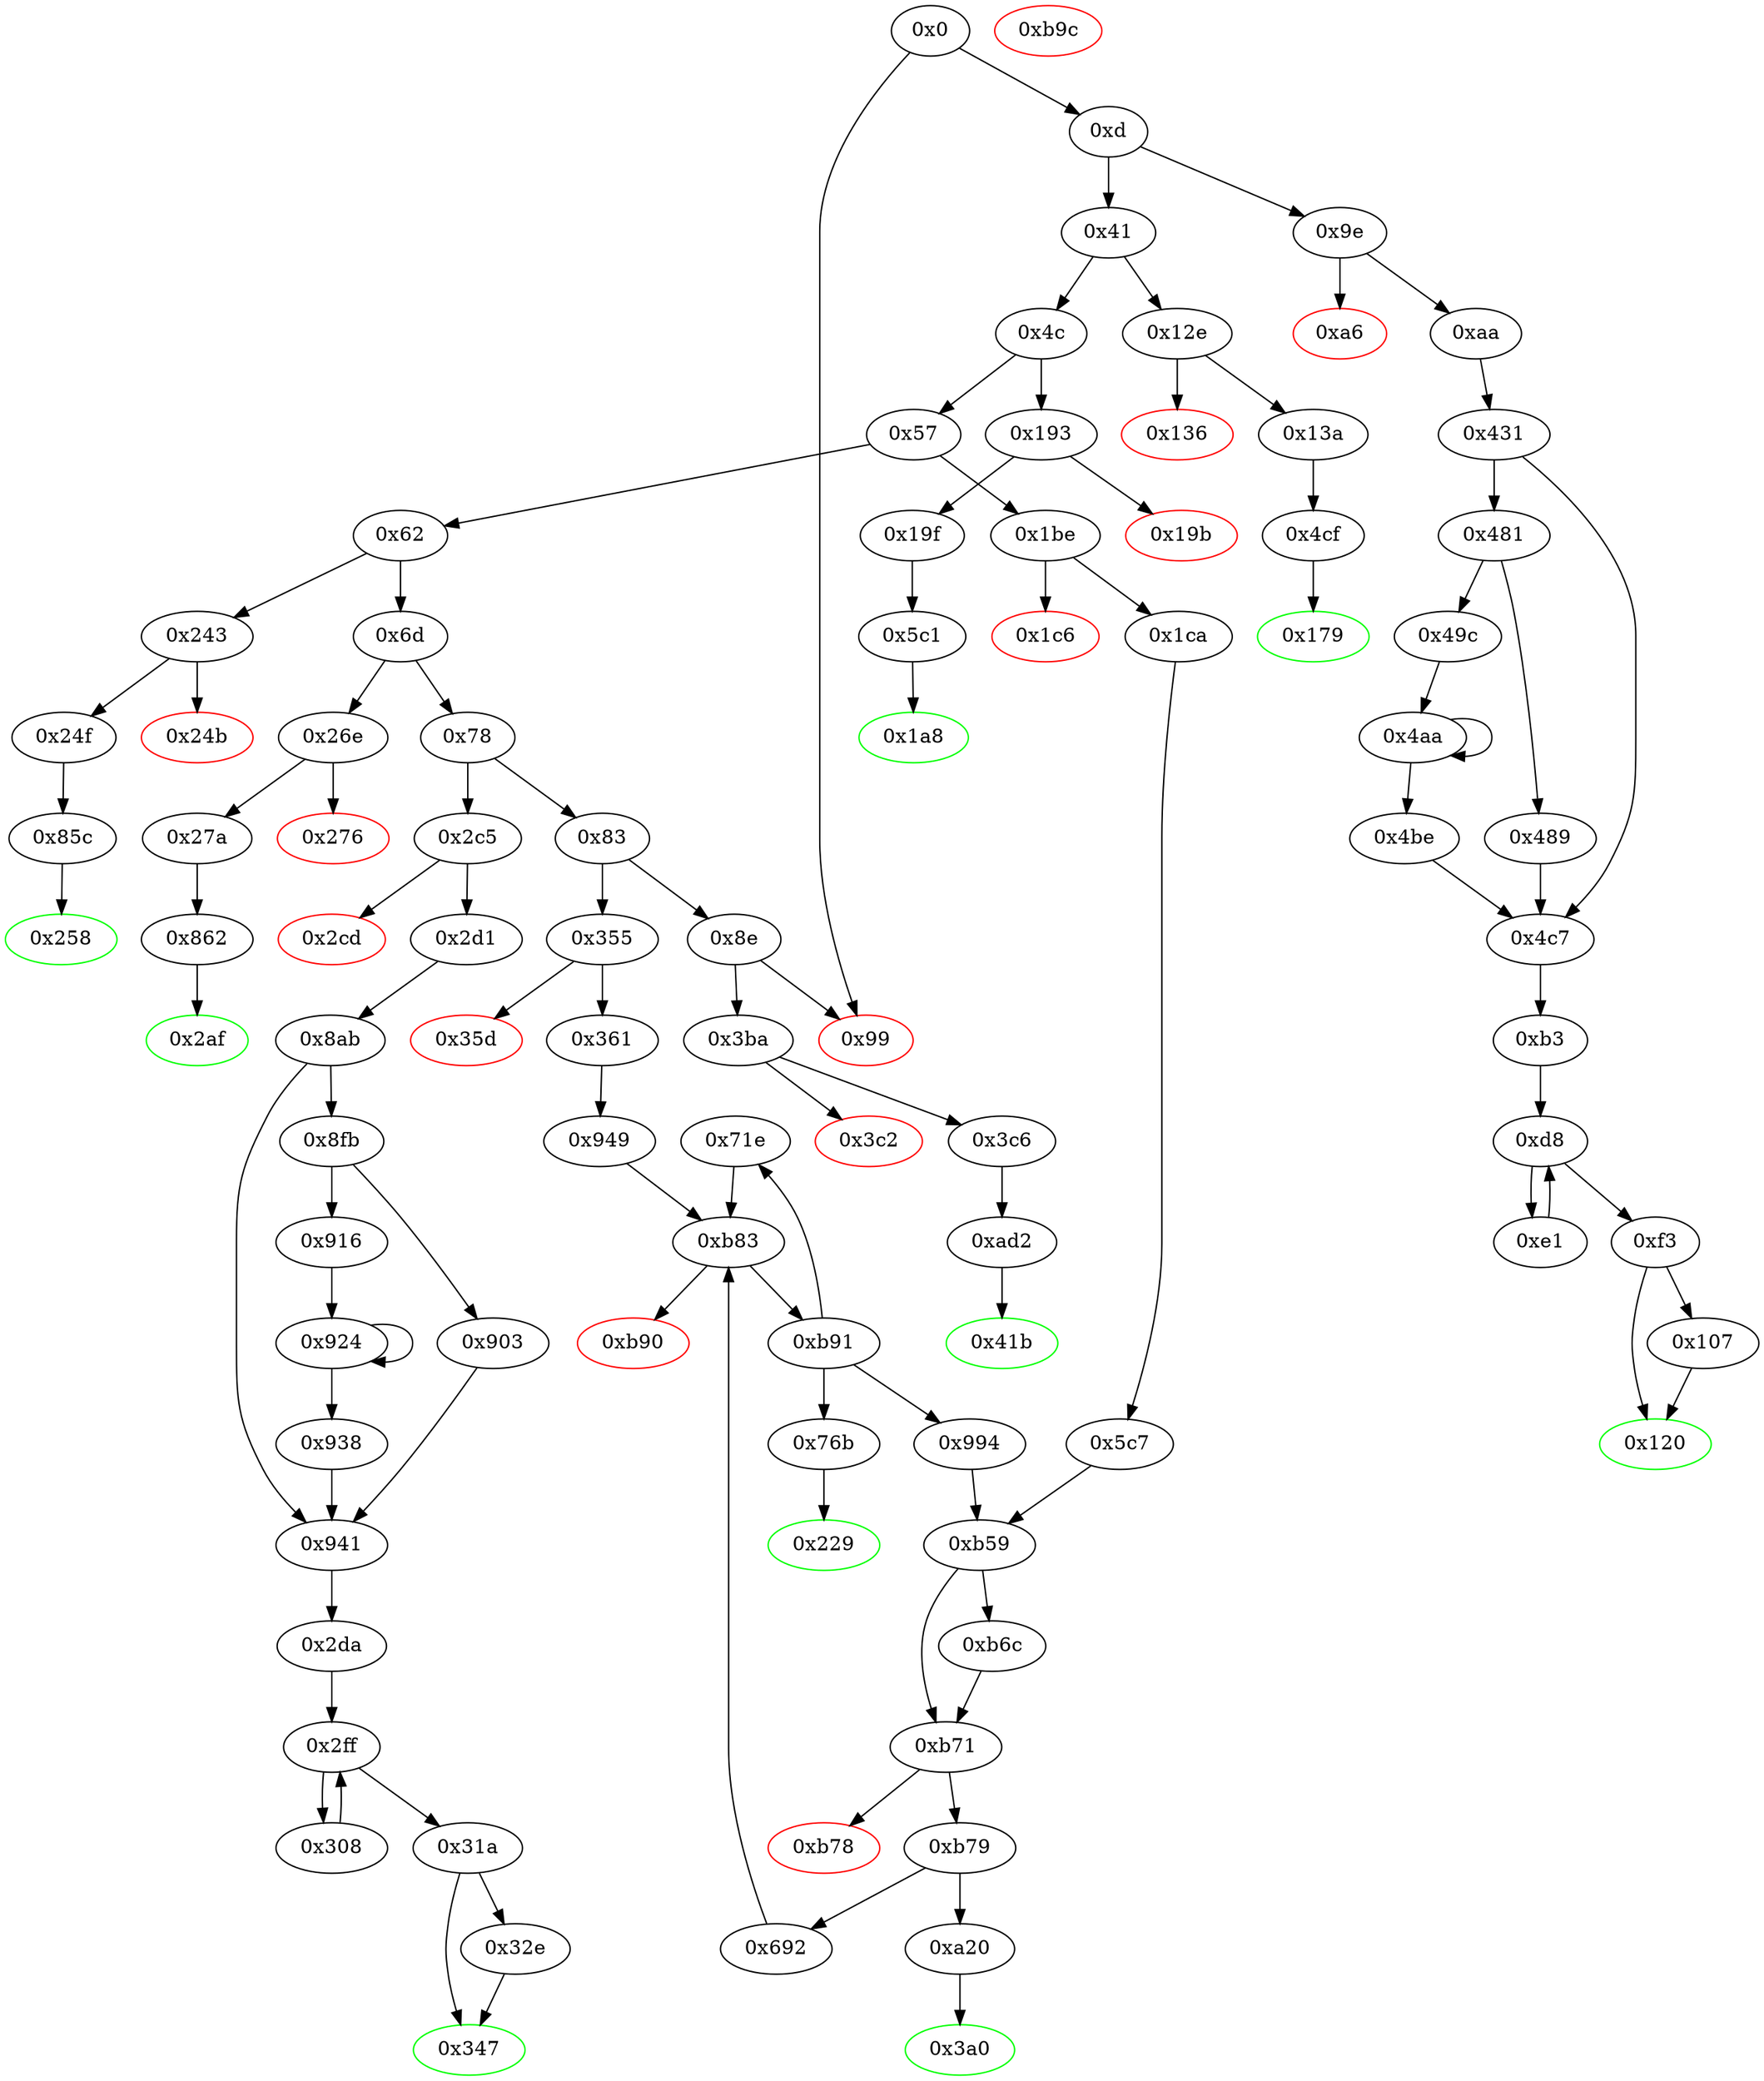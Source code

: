 digraph "" {
"0x71e" [fillcolor=white, id="0x71e", style=filled, tooltip="Block 0x71e\n[0x71e:0x76a]\n---\nPredecessors: [0xb91]\nSuccessors: [0xb83]\n---\n0x71e JUMPDEST\n0x71f PUSH1 0x1\n0x721 PUSH1 0x0\n0x723 DUP8\n0x724 PUSH20 0xffffffffffffffffffffffffffffffffffffffff\n0x739 AND\n0x73a PUSH20 0xffffffffffffffffffffffffffffffffffffffff\n0x74f AND\n0x750 DUP2\n0x751 MSTORE\n0x752 PUSH1 0x20\n0x754 ADD\n0x755 SWAP1\n0x756 DUP2\n0x757 MSTORE\n0x758 PUSH1 0x20\n0x75a ADD\n0x75b PUSH1 0x0\n0x75d SHA3\n0x75e DUP2\n0x75f SWAP1\n0x760 SSTORE\n0x761 POP\n0x762 PUSH2 0x76b\n0x765 DUP2\n0x766 DUP5\n0x767 PUSH2 0xb83\n0x76a JUMP\n---\n0x71e: JUMPDEST \n0x71f: V474 = 0x1\n0x721: V475 = 0x0\n0x724: V476 = 0xffffffffffffffffffffffffffffffffffffffff\n0x739: V477 = AND 0xffffffffffffffffffffffffffffffffffffffff S5\n0x73a: V478 = 0xffffffffffffffffffffffffffffffffffffffff\n0x74f: V479 = AND 0xffffffffffffffffffffffffffffffffffffffff V477\n0x751: M[0x0] = V479\n0x752: V480 = 0x20\n0x754: V481 = ADD 0x20 0x0\n0x757: M[0x20] = 0x1\n0x758: V482 = 0x20\n0x75a: V483 = ADD 0x20 0x20\n0x75b: V484 = 0x0\n0x75d: V485 = SHA3 0x0 0x40\n0x760: S[V485] = V718\n0x762: V486 = 0x76b\n0x767: V487 = 0xb83\n0x76a: JUMP 0xb83\n---\nEntry stack: [V11, 0x229, S5, S4, S3, S2, S1, V718]\nStack pops: 6\nStack additions: [S5, S4, S3, S2, S1, 0x76b, S1, S3]\nExit stack: [V11, 0x229, S5, S4, S3, S2, S1, 0x76b, S1, S3]\n\nDef sites:\nV11: {0xd.0x35}\n0x229: {0x1ca.0x1cc}\nS5: {0x1ca.0x1ef, 0xd.0x35}\nS4: {0x361.0x363, 0x1ca.0x20f}\nS3: {0x361.0x386, 0x1ca.0x219}\nS2: {0x361.0x390, 0x5c7.0x5c8}\nS1: {0x949.0x94a, 0x5c7.0x647}\nV718: {0xb91.0xb94}\n"];
"0x1c6" [color=red, fillcolor=white, id="0x1c6", style=filled, tooltip="Block 0x1c6\n[0x1c6:0x1c9]\n---\nPredecessors: [0x1be]\nSuccessors: []\n---\n0x1c6 PUSH1 0x0\n0x1c8 DUP1\n0x1c9 REVERT\n---\n0x1c6: V132 = 0x0\n0x1c9: REVERT 0x0 0x0\n---\nEntry stack: [V11, V129]\nStack pops: 0\nStack additions: []\nExit stack: [V11, V129]\n\nDef sites:\nV11: {0xd.0x35}\nV129: {0x1be.0x1bf}\n"];
"0x347" [color=green, fillcolor=white, id="0x347", style=filled, tooltip="Block 0x347\n[0x347:0x354]\n---\nPredecessors: [0x31a, 0x32e]\nSuccessors: []\n---\n0x347 JUMPDEST\n0x348 POP\n0x349 SWAP3\n0x34a POP\n0x34b POP\n0x34c POP\n0x34d PUSH1 0x40\n0x34f MLOAD\n0x350 DUP1\n0x351 SWAP2\n0x352 SUB\n0x353 SWAP1\n0x354 RETURN\n---\n0x347: JUMPDEST \n0x34d: V242 = 0x40\n0x34f: V243 = M[0x40]\n0x352: V244 = SUB S1 V243\n0x354: RETURN V243 V244\n---\nEntry stack: [V11, 0x2da, V561, V205, V205, S1, V227]\nStack pops: 5\nStack additions: []\nExit stack: [V11, 0x2da]\n\nDef sites:\nV11: {0xd.0x35}\n0x2da: {0x2d1.0x2d3}\nV561: {0x8ab.0x8d0}\nV205: {0x2da.0x2dd}\nV205: {0x2da.0x2dd}\nS1: {0x31a.0x323, 0x32e.0x344}\nV227: {0x31a.0x327}\n"];
"0x9e" [fillcolor=white, id="0x9e", style=filled, tooltip="Block 0x9e\n[0x9e:0xa5]\n---\nPredecessors: [0xd]\nSuccessors: [0xa6, 0xaa]\n---\n0x9e JUMPDEST\n0x9f CALLVALUE\n0xa0 DUP1\n0xa1 ISZERO\n0xa2 PUSH2 0xaa\n0xa5 JUMPI\n---\n0x9e: JUMPDEST \n0x9f: V40 = CALLVALUE\n0xa1: V41 = ISZERO V40\n0xa2: V42 = 0xaa\n0xa5: JUMPI 0xaa V41\n---\nEntry stack: [V11]\nStack pops: 0\nStack additions: [V40]\nExit stack: [V11, V40]\n\nDef sites:\nV11: {0xd.0x35}\n"];
"0x99" [color=red, fillcolor=white, id="0x99", style=filled, tooltip="Block 0x99\n[0x99:0x9d]\n---\nPredecessors: [0x0, 0x8e]\nSuccessors: []\n---\n0x99 JUMPDEST\n0x9a PUSH1 0x0\n0x9c DUP1\n0x9d REVERT\n---\n0x99: JUMPDEST \n0x9a: V39 = 0x0\n0x9d: REVERT 0x0 0x0\n---\nEntry stack: [V11]\nStack pops: 0\nStack additions: []\nExit stack: [V11]\n\nDef sites:\nV11: {0xd.0x35}\n"];
"0x62" [fillcolor=white, id="0x62", style=filled, tooltip="Block 0x62\n[0x62:0x6c]\n---\nPredecessors: [0x57]\nSuccessors: [0x6d, 0x243]\n---\n0x62 DUP1\n0x63 PUSH4 0x313ce567\n0x68 EQ\n0x69 PUSH2 0x243\n0x6c JUMPI\n---\n0x63: V24 = 0x313ce567\n0x68: V25 = EQ 0x313ce567 V11\n0x69: V26 = 0x243\n0x6c: JUMPI 0x243 V25\n---\nEntry stack: [V11]\nStack pops: 1\nStack additions: [S0]\nExit stack: [V11]\n\nDef sites:\nV11: {0xd.0x35}\n"];
"0xf3" [fillcolor=white, id="0xf3", style=filled, tooltip="Block 0xf3\n[0xf3:0x106]\n---\nPredecessors: [0xd8]\nSuccessors: [0x107, 0x120]\n---\n0xf3 JUMPDEST\n0xf4 POP\n0xf5 POP\n0xf6 POP\n0xf7 POP\n0xf8 SWAP1\n0xf9 POP\n0xfa SWAP1\n0xfb DUP2\n0xfc ADD\n0xfd SWAP1\n0xfe PUSH1 0x1f\n0x100 AND\n0x101 DUP1\n0x102 ISZERO\n0x103 PUSH2 0x120\n0x106 JUMPI\n---\n0xf3: JUMPDEST \n0xfc: V67 = ADD V54 V53\n0xfe: V68 = 0x1f\n0x100: V69 = AND 0x1f V54\n0x102: V70 = ISZERO V69\n0x103: V71 = 0x120\n0x106: JUMPI 0x120 V70\n---\nEntry stack: [V11, 0xb3, V321, V47, V47, V53, V56, V54, V54, V53, V56, S0]\nStack pops: 7\nStack additions: [V67, V69]\nExit stack: [V11, 0xb3, V321, V47, V47, V67, V69]\n\nDef sites:\nV11: {0xd.0x35}\n0xb3: {0xaa.0xac}\nV321: {0x431.0x456}\nV47: {0xb3.0xb6}\nV47: {0xb3.0xb6}\nV53: {0xb3.0xc9}\nV56: {0xb3.0xd1}\nV54: {0xb3.0xcd}\nV54: {0xb3.0xcd}\nV53: {0xb3.0xc9}\nV56: {0xb3.0xd1}\nS0: {0xe1.0xec, 0xb3.0xd6}\n"];
"0x2ff" [fillcolor=white, id="0x2ff", style=filled, tooltip="Block 0x2ff\n[0x2ff:0x307]\n---\nPredecessors: [0x2da, 0x308]\nSuccessors: [0x308, 0x31a]\n---\n0x2ff JUMPDEST\n0x300 DUP4\n0x301 DUP2\n0x302 LT\n0x303 ISZERO\n0x304 PUSH2 0x31a\n0x307 JUMPI\n---\n0x2ff: JUMPDEST \n0x302: V216 = LT S0 V212\n0x303: V217 = ISZERO V216\n0x304: V218 = 0x31a\n0x307: JUMPI 0x31a V217\n---\nEntry stack: [V11, 0x2da, V561, V205, V205, V211, V214, V212, V212, V211, V214, S0]\nStack pops: 4\nStack additions: [S3, S2, S1, S0]\nExit stack: [V11, 0x2da, V561, V205, V205, V211, V214, V212, V212, V211, V214, S0]\n\nDef sites:\nV11: {0xd.0x35}\n0x2da: {0x2d1.0x2d3}\nV561: {0x8ab.0x8d0}\nV205: {0x2da.0x2dd}\nV205: {0x2da.0x2dd}\nV211: {0x2da.0x2f0}\nV214: {0x2da.0x2f8}\nV212: {0x2da.0x2f4}\nV212: {0x2da.0x2f4}\nV211: {0x2da.0x2f0}\nV214: {0x2da.0x2f8}\nS0: {0x308.0x313, 0x2da.0x2fd}\n"];
"0x35d" [color=red, fillcolor=white, id="0x35d", style=filled, tooltip="Block 0x35d\n[0x35d:0x360]\n---\nPredecessors: [0x355]\nSuccessors: []\n---\n0x35d PUSH1 0x0\n0x35f DUP1\n0x360 REVERT\n---\n0x35d: V248 = 0x0\n0x360: REVERT 0x0 0x0\n---\nEntry stack: [V11, V245]\nStack pops: 0\nStack additions: []\nExit stack: [V11, V245]\n\nDef sites:\nV11: {0xd.0x35}\nV245: {0x355.0x356}\n"];
"0x0" [fillcolor=white, id="0x0", style=filled, tooltip="Block 0x0\n[0x0:0xc]\n---\nPredecessors: []\nSuccessors: [0xd, 0x99]\n---\n0x0 PUSH1 0x80\n0x2 PUSH1 0x40\n0x4 MSTORE\n0x5 PUSH1 0x4\n0x7 CALLDATASIZE\n0x8 LT\n0x9 PUSH2 0x99\n0xc JUMPI\n---\n0x0: V0 = 0x80\n0x2: V1 = 0x40\n0x4: M[0x40] = 0x80\n0x5: V2 = 0x4\n0x7: V3 = CALLDATASIZE\n0x8: V4 = LT V3 0x4\n0x9: V5 = 0x99\n0xc: JUMPI 0x99 V4\n---\nEntry stack: []\nStack pops: 0\nStack additions: []\nExit stack: []\n\nDef sites:\n"];
"0xd8" [fillcolor=white, id="0xd8", style=filled, tooltip="Block 0xd8\n[0xd8:0xe0]\n---\nPredecessors: [0xb3, 0xe1]\nSuccessors: [0xe1, 0xf3]\n---\n0xd8 JUMPDEST\n0xd9 DUP4\n0xda DUP2\n0xdb LT\n0xdc ISZERO\n0xdd PUSH2 0xf3\n0xe0 JUMPI\n---\n0xd8: JUMPDEST \n0xdb: V58 = LT S0 V54\n0xdc: V59 = ISZERO V58\n0xdd: V60 = 0xf3\n0xe0: JUMPI 0xf3 V59\n---\nEntry stack: [V11, 0xb3, V321, V47, V47, V53, V56, V54, V54, V53, V56, S0]\nStack pops: 4\nStack additions: [S3, S2, S1, S0]\nExit stack: [V11, 0xb3, V321, V47, V47, V53, V56, V54, V54, V53, V56, S0]\n\nDef sites:\nV11: {0xd.0x35}\n0xb3: {0xaa.0xac}\nV321: {0x431.0x456}\nV47: {0xb3.0xb6}\nV47: {0xb3.0xb6}\nV53: {0xb3.0xc9}\nV56: {0xb3.0xd1}\nV54: {0xb3.0xcd}\nV54: {0xb3.0xcd}\nV53: {0xb3.0xc9}\nV56: {0xb3.0xd1}\nS0: {0xe1.0xec, 0xb3.0xd6}\n"];
"0x489" [fillcolor=white, id="0x489", style=filled, tooltip="Block 0x489\n[0x489:0x49b]\n---\nPredecessors: [0x481]\nSuccessors: [0x4c7]\n---\n0x489 PUSH2 0x100\n0x48c DUP1\n0x48d DUP4\n0x48e SLOAD\n0x48f DIV\n0x490 MUL\n0x491 DUP4\n0x492 MSTORE\n0x493 SWAP2\n0x494 PUSH1 0x20\n0x496 ADD\n0x497 SWAP2\n0x498 PUSH2 0x4c7\n0x49b JUMP\n---\n0x489: V342 = 0x100\n0x48e: V343 = S[0x3]\n0x48f: V344 = DIV V343 0x100\n0x490: V345 = MUL V344 0x100\n0x492: M[V325] = V345\n0x494: V346 = 0x20\n0x496: V347 = ADD 0x20 V325\n0x498: V348 = 0x4c7\n0x49b: JUMP 0x4c7\n---\nEntry stack: [V11, 0xb3, V321, 0x3, V312, V325, 0x3, V336]\nStack pops: 3\nStack additions: [V347, S1, S0]\nExit stack: [V11, 0xb3, V321, 0x3, V312, V347, 0x3, V336]\n\nDef sites:\nV11: {0xd.0x35}\n0xb3: {0xaa.0xac}\nV321: {0x431.0x456}\n0x3: {0x431.0x432}\nV312: {0x431.0x446}\nV325: {0x431.0x466}\n0x3: {0x431.0x432}\nV336: {0x431.0x47a}\n"];
"0xa6" [color=red, fillcolor=white, id="0xa6", style=filled, tooltip="Block 0xa6\n[0xa6:0xa9]\n---\nPredecessors: [0x9e]\nSuccessors: []\n---\n0xa6 PUSH1 0x0\n0xa8 DUP1\n0xa9 REVERT\n---\n0xa6: V43 = 0x0\n0xa9: REVERT 0x0 0x0\n---\nEntry stack: [V11, V40]\nStack pops: 0\nStack additions: []\nExit stack: [V11, V40]\n\nDef sites:\nV11: {0xd.0x35}\nV40: {0x9e.0x9f}\n"];
"0x1ca" [fillcolor=white, id="0x1ca", style=filled, tooltip="Block 0x1ca\n[0x1ca:0x228]\n---\nPredecessors: [0x1be]\nSuccessors: [0x5c7]\n---\n0x1ca JUMPDEST\n0x1cb POP\n0x1cc PUSH2 0x229\n0x1cf PUSH1 0x4\n0x1d1 DUP1\n0x1d2 CALLDATASIZE\n0x1d3 SUB\n0x1d4 DUP2\n0x1d5 ADD\n0x1d6 SWAP1\n0x1d7 DUP1\n0x1d8 DUP1\n0x1d9 CALLDATALOAD\n0x1da PUSH20 0xffffffffffffffffffffffffffffffffffffffff\n0x1ef AND\n0x1f0 SWAP1\n0x1f1 PUSH1 0x20\n0x1f3 ADD\n0x1f4 SWAP1\n0x1f5 SWAP3\n0x1f6 SWAP2\n0x1f7 SWAP1\n0x1f8 DUP1\n0x1f9 CALLDATALOAD\n0x1fa PUSH20 0xffffffffffffffffffffffffffffffffffffffff\n0x20f AND\n0x210 SWAP1\n0x211 PUSH1 0x20\n0x213 ADD\n0x214 SWAP1\n0x215 SWAP3\n0x216 SWAP2\n0x217 SWAP1\n0x218 DUP1\n0x219 CALLDATALOAD\n0x21a SWAP1\n0x21b PUSH1 0x20\n0x21d ADD\n0x21e SWAP1\n0x21f SWAP3\n0x220 SWAP2\n0x221 SWAP1\n0x222 POP\n0x223 POP\n0x224 POP\n0x225 PUSH2 0x5c7\n0x228 JUMP\n---\n0x1ca: JUMPDEST \n0x1cc: V133 = 0x229\n0x1cf: V134 = 0x4\n0x1d2: V135 = CALLDATASIZE\n0x1d3: V136 = SUB V135 0x4\n0x1d5: V137 = ADD 0x4 V136\n0x1d9: V138 = CALLDATALOAD 0x4\n0x1da: V139 = 0xffffffffffffffffffffffffffffffffffffffff\n0x1ef: V140 = AND 0xffffffffffffffffffffffffffffffffffffffff V138\n0x1f1: V141 = 0x20\n0x1f3: V142 = ADD 0x20 0x4\n0x1f9: V143 = CALLDATALOAD 0x24\n0x1fa: V144 = 0xffffffffffffffffffffffffffffffffffffffff\n0x20f: V145 = AND 0xffffffffffffffffffffffffffffffffffffffff V143\n0x211: V146 = 0x20\n0x213: V147 = ADD 0x20 0x24\n0x219: V148 = CALLDATALOAD 0x44\n0x21b: V149 = 0x20\n0x21d: V150 = ADD 0x20 0x44\n0x225: V151 = 0x5c7\n0x228: JUMP 0x5c7\n---\nEntry stack: [V11, V129]\nStack pops: 1\nStack additions: [0x229, V140, V145, V148]\nExit stack: [V11, 0x229, V140, V145, V148]\n\nDef sites:\nV11: {0xd.0x35}\nV129: {0x1be.0x1bf}\n"];
"0x49c" [fillcolor=white, id="0x49c", style=filled, tooltip="Block 0x49c\n[0x49c:0x4a9]\n---\nPredecessors: [0x481]\nSuccessors: [0x4aa]\n---\n0x49c JUMPDEST\n0x49d DUP3\n0x49e ADD\n0x49f SWAP2\n0x4a0 SWAP1\n0x4a1 PUSH1 0x0\n0x4a3 MSTORE\n0x4a4 PUSH1 0x20\n0x4a6 PUSH1 0x0\n0x4a8 SHA3\n0x4a9 SWAP1\n---\n0x49c: JUMPDEST \n0x49e: V349 = ADD V325 V336\n0x4a1: V350 = 0x0\n0x4a3: M[0x0] = 0x3\n0x4a4: V351 = 0x20\n0x4a6: V352 = 0x0\n0x4a8: V353 = SHA3 0x0 0x20\n---\nEntry stack: [V11, 0xb3, V321, 0x3, V312, V325, 0x3, V336]\nStack pops: 3\nStack additions: [V349, V353, S2]\nExit stack: [V11, 0xb3, V321, 0x3, V312, V349, V353, V325]\n\nDef sites:\nV11: {0xd.0x35}\n0xb3: {0xaa.0xac}\nV321: {0x431.0x456}\n0x3: {0x431.0x432}\nV312: {0x431.0x446}\nV325: {0x431.0x466}\n0x3: {0x431.0x432}\nV336: {0x431.0x47a}\n"];
"0xd" [fillcolor=white, id="0xd", style=filled, tooltip="Block 0xd\n[0xd:0x40]\n---\nPredecessors: [0x0]\nSuccessors: [0x41, 0x9e]\n---\n0xd PUSH1 0x0\n0xf CALLDATALOAD\n0x10 PUSH29 0x100000000000000000000000000000000000000000000000000000000\n0x2e SWAP1\n0x2f DIV\n0x30 PUSH4 0xffffffff\n0x35 AND\n0x36 DUP1\n0x37 PUSH4 0x6fdde03\n0x3c EQ\n0x3d PUSH2 0x9e\n0x40 JUMPI\n---\n0xd: V6 = 0x0\n0xf: V7 = CALLDATALOAD 0x0\n0x10: V8 = 0x100000000000000000000000000000000000000000000000000000000\n0x2f: V9 = DIV V7 0x100000000000000000000000000000000000000000000000000000000\n0x30: V10 = 0xffffffff\n0x35: V11 = AND 0xffffffff V9\n0x37: V12 = 0x6fdde03\n0x3c: V13 = EQ 0x6fdde03 V11\n0x3d: V14 = 0x9e\n0x40: JUMPI 0x9e V13\n---\nEntry stack: []\nStack pops: 0\nStack additions: [V11]\nExit stack: [V11]\n\nDef sites:\n"];
"0x179" [color=green, fillcolor=white, id="0x179", style=filled, tooltip="Block 0x179\n[0x179:0x192]\n---\nPredecessors: [0x4cf]\nSuccessors: []\n---\n0x179 JUMPDEST\n0x17a PUSH1 0x40\n0x17c MLOAD\n0x17d DUP1\n0x17e DUP3\n0x17f ISZERO\n0x180 ISZERO\n0x181 ISZERO\n0x182 ISZERO\n0x183 DUP2\n0x184 MSTORE\n0x185 PUSH1 0x20\n0x187 ADD\n0x188 SWAP2\n0x189 POP\n0x18a POP\n0x18b PUSH1 0x40\n0x18d MLOAD\n0x18e DUP1\n0x18f SWAP2\n0x190 SUB\n0x191 SWAP1\n0x192 RETURN\n---\n0x179: JUMPDEST \n0x17a: V105 = 0x40\n0x17c: V106 = M[0x40]\n0x17f: V107 = ISZERO 0x1\n0x180: V108 = ISZERO 0x0\n0x181: V109 = ISZERO 0x1\n0x182: V110 = ISZERO 0x0\n0x184: M[V106] = 0x1\n0x185: V111 = 0x20\n0x187: V112 = ADD 0x20 V106\n0x18b: V113 = 0x40\n0x18d: V114 = M[0x40]\n0x190: V115 = SUB V112 V114\n0x192: RETURN V114 V115\n---\nEntry stack: [V11, 0x1]\nStack pops: 1\nStack additions: []\nExit stack: [V11]\n\nDef sites:\nV11: {0xd.0x35}\n0x1: {0x4cf.0x5b8}\n"];
"0x1be" [fillcolor=white, id="0x1be", style=filled, tooltip="Block 0x1be\n[0x1be:0x1c5]\n---\nPredecessors: [0x57]\nSuccessors: [0x1c6, 0x1ca]\n---\n0x1be JUMPDEST\n0x1bf CALLVALUE\n0x1c0 DUP1\n0x1c1 ISZERO\n0x1c2 PUSH2 0x1ca\n0x1c5 JUMPI\n---\n0x1be: JUMPDEST \n0x1bf: V129 = CALLVALUE\n0x1c1: V130 = ISZERO V129\n0x1c2: V131 = 0x1ca\n0x1c5: JUMPI 0x1ca V130\n---\nEntry stack: [V11]\nStack pops: 0\nStack additions: [V129]\nExit stack: [V11, V129]\n\nDef sites:\nV11: {0xd.0x35}\n"];
"0x243" [fillcolor=white, id="0x243", style=filled, tooltip="Block 0x243\n[0x243:0x24a]\n---\nPredecessors: [0x62]\nSuccessors: [0x24b, 0x24f]\n---\n0x243 JUMPDEST\n0x244 CALLVALUE\n0x245 DUP1\n0x246 ISZERO\n0x247 PUSH2 0x24f\n0x24a JUMPI\n---\n0x243: JUMPDEST \n0x244: V163 = CALLVALUE\n0x246: V164 = ISZERO V163\n0x247: V165 = 0x24f\n0x24a: JUMPI 0x24f V164\n---\nEntry stack: [V11]\nStack pops: 0\nStack additions: [V163]\nExit stack: [V11, V163]\n\nDef sites:\nV11: {0xd.0x35}\n"];
"0x6d" [fillcolor=white, id="0x6d", style=filled, tooltip="Block 0x6d\n[0x6d:0x77]\n---\nPredecessors: [0x62]\nSuccessors: [0x78, 0x26e]\n---\n0x6d DUP1\n0x6e PUSH4 0x70a08231\n0x73 EQ\n0x74 PUSH2 0x26e\n0x77 JUMPI\n---\n0x6e: V27 = 0x70a08231\n0x73: V28 = EQ 0x70a08231 V11\n0x74: V29 = 0x26e\n0x77: JUMPI 0x26e V28\n---\nEntry stack: [V11]\nStack pops: 1\nStack additions: [S0]\nExit stack: [V11]\n\nDef sites:\nV11: {0xd.0x35}\n"];
"0x4c" [fillcolor=white, id="0x4c", style=filled, tooltip="Block 0x4c\n[0x4c:0x56]\n---\nPredecessors: [0x41]\nSuccessors: [0x57, 0x193]\n---\n0x4c DUP1\n0x4d PUSH4 0x18160ddd\n0x52 EQ\n0x53 PUSH2 0x193\n0x56 JUMPI\n---\n0x4d: V18 = 0x18160ddd\n0x52: V19 = EQ 0x18160ddd V11\n0x53: V20 = 0x193\n0x56: JUMPI 0x193 V19\n---\nEntry stack: [V11]\nStack pops: 1\nStack additions: [S0]\nExit stack: [V11]\n\nDef sites:\nV11: {0xd.0x35}\n"];
"0x24f" [fillcolor=white, id="0x24f", style=filled, tooltip="Block 0x24f\n[0x24f:0x257]\n---\nPredecessors: [0x243]\nSuccessors: [0x85c]\n---\n0x24f JUMPDEST\n0x250 POP\n0x251 PUSH2 0x258\n0x254 PUSH2 0x85c\n0x257 JUMP\n---\n0x24f: JUMPDEST \n0x251: V167 = 0x258\n0x254: V168 = 0x85c\n0x257: JUMP 0x85c\n---\nEntry stack: [V11, V163]\nStack pops: 1\nStack additions: [0x258]\nExit stack: [V11, 0x258]\n\nDef sites:\nV11: {0xd.0x35}\nV163: {0x243.0x244}\n"];
"0x276" [color=red, fillcolor=white, id="0x276", style=filled, tooltip="Block 0x276\n[0x276:0x279]\n---\nPredecessors: [0x26e]\nSuccessors: []\n---\n0x276 PUSH1 0x0\n0x278 DUP1\n0x279 REVERT\n---\n0x276: V179 = 0x0\n0x279: REVERT 0x0 0x0\n---\nEntry stack: [V11, V176]\nStack pops: 0\nStack additions: []\nExit stack: [V11, V176]\n\nDef sites:\nV11: {0xd.0x35}\nV176: {0x26e.0x26f}\n"];
"0x949" [fillcolor=white, id="0x949", style=filled, tooltip="Block 0x949\n[0x949:0x993]\n---\nPredecessors: [0x361]\nSuccessors: [0xb83]\n---\n0x949 JUMPDEST\n0x94a PUSH1 0x0\n0x94c PUSH2 0x994\n0x94f PUSH1 0x1\n0x951 PUSH1 0x0\n0x953 CALLER\n0x954 PUSH20 0xffffffffffffffffffffffffffffffffffffffff\n0x969 AND\n0x96a PUSH20 0xffffffffffffffffffffffffffffffffffffffff\n0x97f AND\n0x980 DUP2\n0x981 MSTORE\n0x982 PUSH1 0x20\n0x984 ADD\n0x985 SWAP1\n0x986 DUP2\n0x987 MSTORE\n0x988 PUSH1 0x20\n0x98a ADD\n0x98b PUSH1 0x0\n0x98d SHA3\n0x98e SLOAD\n0x98f DUP4\n0x990 PUSH2 0xb83\n0x993 JUMP\n---\n0x949: JUMPDEST \n0x94a: V605 = 0x0\n0x94c: V606 = 0x994\n0x94f: V607 = 0x1\n0x951: V608 = 0x0\n0x953: V609 = CALLER\n0x954: V610 = 0xffffffffffffffffffffffffffffffffffffffff\n0x969: V611 = AND 0xffffffffffffffffffffffffffffffffffffffff V609\n0x96a: V612 = 0xffffffffffffffffffffffffffffffffffffffff\n0x97f: V613 = AND 0xffffffffffffffffffffffffffffffffffffffff V611\n0x981: M[0x0] = V613\n0x982: V614 = 0x20\n0x984: V615 = ADD 0x20 0x0\n0x987: M[0x20] = 0x1\n0x988: V616 = 0x20\n0x98a: V617 = ADD 0x20 0x20\n0x98b: V618 = 0x0\n0x98d: V619 = SHA3 0x0 0x40\n0x98e: V620 = S[V619]\n0x990: V621 = 0xb83\n0x993: JUMP 0xb83\n---\nEntry stack: [V11, 0x3a0, V256, V259]\nStack pops: 1\nStack additions: [S0, 0x0, 0x994, V620, S0]\nExit stack: [V11, 0x3a0, V256, V259, 0x0, 0x994, V620, V259]\n\nDef sites:\nV11: {0xd.0x35}\n0x3a0: {0x361.0x363}\nV256: {0x361.0x386}\nV259: {0x361.0x390}\n"];
"0x13a" [fillcolor=white, id="0x13a", style=filled, tooltip="Block 0x13a\n[0x13a:0x178]\n---\nPredecessors: [0x12e]\nSuccessors: [0x4cf]\n---\n0x13a JUMPDEST\n0x13b POP\n0x13c PUSH2 0x179\n0x13f PUSH1 0x4\n0x141 DUP1\n0x142 CALLDATASIZE\n0x143 SUB\n0x144 DUP2\n0x145 ADD\n0x146 SWAP1\n0x147 DUP1\n0x148 DUP1\n0x149 CALLDATALOAD\n0x14a PUSH20 0xffffffffffffffffffffffffffffffffffffffff\n0x15f AND\n0x160 SWAP1\n0x161 PUSH1 0x20\n0x163 ADD\n0x164 SWAP1\n0x165 SWAP3\n0x166 SWAP2\n0x167 SWAP1\n0x168 DUP1\n0x169 CALLDATALOAD\n0x16a SWAP1\n0x16b PUSH1 0x20\n0x16d ADD\n0x16e SWAP1\n0x16f SWAP3\n0x170 SWAP2\n0x171 SWAP1\n0x172 POP\n0x173 POP\n0x174 POP\n0x175 PUSH2 0x4cf\n0x178 JUMP\n---\n0x13a: JUMPDEST \n0x13c: V91 = 0x179\n0x13f: V92 = 0x4\n0x142: V93 = CALLDATASIZE\n0x143: V94 = SUB V93 0x4\n0x145: V95 = ADD 0x4 V94\n0x149: V96 = CALLDATALOAD 0x4\n0x14a: V97 = 0xffffffffffffffffffffffffffffffffffffffff\n0x15f: V98 = AND 0xffffffffffffffffffffffffffffffffffffffff V96\n0x161: V99 = 0x20\n0x163: V100 = ADD 0x20 0x4\n0x169: V101 = CALLDATALOAD 0x24\n0x16b: V102 = 0x20\n0x16d: V103 = ADD 0x20 0x24\n0x175: V104 = 0x4cf\n0x178: JUMP 0x4cf\n---\nEntry stack: [V11, V87]\nStack pops: 1\nStack additions: [0x179, V98, V101]\nExit stack: [V11, 0x179, V98, V101]\n\nDef sites:\nV11: {0xd.0x35}\nV87: {0x12e.0x12f}\n"];
"0x4be" [fillcolor=white, id="0x4be", style=filled, tooltip="Block 0x4be\n[0x4be:0x4c6]\n---\nPredecessors: [0x4aa]\nSuccessors: [0x4c7]\n---\n0x4be DUP3\n0x4bf SWAP1\n0x4c0 SUB\n0x4c1 PUSH1 0x1f\n0x4c3 AND\n0x4c4 DUP3\n0x4c5 ADD\n0x4c6 SWAP2\n---\n0x4c0: V361 = SUB V358 V349\n0x4c1: V362 = 0x1f\n0x4c3: V363 = AND 0x1f V361\n0x4c5: V364 = ADD V349 V363\n---\nEntry stack: [V11, 0xb3, V321, 0x3, V312, V349, V356, V358]\nStack pops: 3\nStack additions: [V364, S1, S2]\nExit stack: [V11, 0xb3, V321, 0x3, V312, V364, V356, V349]\n\nDef sites:\nV11: {0xd.0x35}\n0xb3: {0xaa.0xac}\nV321: {0x431.0x456}\n0x3: {0x431.0x432}\nV312: {0x431.0x446}\nV349: {0x49c.0x49e}\nV356: {0x4aa.0x4b2}\nV358: {0x4aa.0x4b6}\n"];
"0xe1" [fillcolor=white, id="0xe1", style=filled, tooltip="Block 0xe1\n[0xe1:0xf2]\n---\nPredecessors: [0xd8]\nSuccessors: [0xd8]\n---\n0xe1 DUP1\n0xe2 DUP3\n0xe3 ADD\n0xe4 MLOAD\n0xe5 DUP2\n0xe6 DUP5\n0xe7 ADD\n0xe8 MSTORE\n0xe9 PUSH1 0x20\n0xeb DUP2\n0xec ADD\n0xed SWAP1\n0xee POP\n0xef PUSH2 0xd8\n0xf2 JUMP\n---\n0xe3: V61 = ADD V56 S0\n0xe4: V62 = M[V61]\n0xe7: V63 = ADD V53 S0\n0xe8: M[V63] = V62\n0xe9: V64 = 0x20\n0xec: V65 = ADD S0 0x20\n0xef: V66 = 0xd8\n0xf2: JUMP 0xd8\n---\nEntry stack: [V11, 0xb3, V321, V47, V47, V53, V56, V54, V54, V53, V56, S0]\nStack pops: 3\nStack additions: [S2, S1, V65]\nExit stack: [V11, 0xb3, V321, V47, V47, V53, V56, V54, V54, V53, V56, V65]\n\nDef sites:\nV11: {0xd.0x35}\n0xb3: {0xaa.0xac}\nV321: {0x431.0x456}\nV47: {0xb3.0xb6}\nV47: {0xb3.0xb6}\nV53: {0xb3.0xc9}\nV56: {0xb3.0xd1}\nV54: {0xb3.0xcd}\nV54: {0xb3.0xcd}\nV53: {0xb3.0xc9}\nV56: {0xb3.0xd1}\nS0: {0xe1.0xec, 0xb3.0xd6}\n"];
"0xb79" [fillcolor=white, id="0xb79", style=filled, tooltip="Block 0xb79\n[0xb79:0xb82]\n---\nPredecessors: [0xb71]\nSuccessors: [0x692, 0xa20]\n---\n0xb79 JUMPDEST\n0xb7a DUP1\n0xb7b SWAP2\n0xb7c POP\n0xb7d POP\n0xb7e SWAP3\n0xb7f SWAP2\n0xb80 POP\n0xb81 POP\n0xb82 JUMP\n---\n0xb79: JUMPDEST \n0xb82: JUMP {0x692, 0xa20}\n---\nEntry stack: [V11, 0x229, S9, S8, S7, S6, S5, {0x692, 0xa20}, S3, S2, 0x0, S0]\nStack pops: 5\nStack additions: [S0]\nExit stack: [V11, 0x229, S9, S8, S7, S6, S5, S0]\n\nDef sites:\nV11: {0xd.0x35}\n0x229: {0x1ca.0x1cc}\nS9: {0x1ca.0x1ef, 0xd.0x35}\nS8: {0x361.0x363, 0x1ca.0x20f}\nS7: {0x361.0x386, 0x1ca.0x219}\nS6: {0x361.0x390, 0x5c7.0x5c8}\nS5: {0x949.0x94a, 0x5c7.0x647}\n{0x692, 0xa20}: {0x994.0x9d8, 0x5c7.0x64a}\nS3: {0x994.0xa1a, 0x5c7.0x68c}\nS2: {0x361.0x390, 0x1ca.0x219}\n0x0: {0xb59_0x5c7.0xb5a, 0xb59_0x994.0xb5a}\nS0: {0xb59_0x5c7.0xb5f, 0xb59_0x994.0xb5f}\n"];
"0xa20" [fillcolor=white, id="0xa20", style=filled, tooltip="Block 0xa20\n[0xa20:0xad1]\n---\nPredecessors: [0xb79]\nSuccessors: [0x3a0]\n---\n0xa20 JUMPDEST\n0xa21 PUSH1 0x1\n0xa23 PUSH1 0x0\n0xa25 DUP6\n0xa26 PUSH20 0xffffffffffffffffffffffffffffffffffffffff\n0xa3b AND\n0xa3c PUSH20 0xffffffffffffffffffffffffffffffffffffffff\n0xa51 AND\n0xa52 DUP2\n0xa53 MSTORE\n0xa54 PUSH1 0x20\n0xa56 ADD\n0xa57 SWAP1\n0xa58 DUP2\n0xa59 MSTORE\n0xa5a PUSH1 0x20\n0xa5c ADD\n0xa5d PUSH1 0x0\n0xa5f SHA3\n0xa60 DUP2\n0xa61 SWAP1\n0xa62 SSTORE\n0xa63 POP\n0xa64 DUP3\n0xa65 PUSH20 0xffffffffffffffffffffffffffffffffffffffff\n0xa7a AND\n0xa7b CALLER\n0xa7c PUSH20 0xffffffffffffffffffffffffffffffffffffffff\n0xa91 AND\n0xa92 PUSH32 0xddf252ad1be2c89b69c2b068fc378daa952ba7f163c4a11628f55a4df523b3ef\n0xab3 DUP5\n0xab4 PUSH1 0x40\n0xab6 MLOAD\n0xab7 DUP1\n0xab8 DUP3\n0xab9 DUP2\n0xaba MSTORE\n0xabb PUSH1 0x20\n0xabd ADD\n0xabe SWAP2\n0xabf POP\n0xac0 POP\n0xac1 PUSH1 0x40\n0xac3 MLOAD\n0xac4 DUP1\n0xac5 SWAP2\n0xac6 SUB\n0xac7 SWAP1\n0xac8 LOG3\n0xac9 PUSH1 0x1\n0xacb SWAP1\n0xacc POP\n0xacd SWAP3\n0xace SWAP2\n0xacf POP\n0xad0 POP\n0xad1 JUMP\n---\n0xa20: JUMPDEST \n0xa21: V650 = 0x1\n0xa23: V651 = 0x0\n0xa26: V652 = 0xffffffffffffffffffffffffffffffffffffffff\n0xa3b: V653 = AND 0xffffffffffffffffffffffffffffffffffffffff S3\n0xa3c: V654 = 0xffffffffffffffffffffffffffffffffffffffff\n0xa51: V655 = AND 0xffffffffffffffffffffffffffffffffffffffff V653\n0xa53: M[0x0] = V655\n0xa54: V656 = 0x20\n0xa56: V657 = ADD 0x20 0x0\n0xa59: M[0x20] = 0x1\n0xa5a: V658 = 0x20\n0xa5c: V659 = ADD 0x20 0x20\n0xa5d: V660 = 0x0\n0xa5f: V661 = SHA3 0x0 0x40\n0xa62: S[V661] = S0\n0xa65: V662 = 0xffffffffffffffffffffffffffffffffffffffff\n0xa7a: V663 = AND 0xffffffffffffffffffffffffffffffffffffffff S3\n0xa7b: V664 = CALLER\n0xa7c: V665 = 0xffffffffffffffffffffffffffffffffffffffff\n0xa91: V666 = AND 0xffffffffffffffffffffffffffffffffffffffff V664\n0xa92: V667 = 0xddf252ad1be2c89b69c2b068fc378daa952ba7f163c4a11628f55a4df523b3ef\n0xab4: V668 = 0x40\n0xab6: V669 = M[0x40]\n0xaba: M[V669] = S2\n0xabb: V670 = 0x20\n0xabd: V671 = ADD 0x20 V669\n0xac1: V672 = 0x40\n0xac3: V673 = M[0x40]\n0xac6: V674 = SUB V671 V673\n0xac8: LOG V673 V674 0xddf252ad1be2c89b69c2b068fc378daa952ba7f163c4a11628f55a4df523b3ef V666 V663\n0xac9: V675 = 0x1\n0xad1: JUMP S4\n---\nEntry stack: [V11, 0x229, S5, S4, S3, S2, S1, S0]\nStack pops: 5\nStack additions: [0x1]\nExit stack: [V11, 0x229, S5, 0x1]\n\nDef sites:\nV11: {0xd.0x35}\n0x229: {0x1ca.0x1cc}\nS5: {0x1ca.0x1ef, 0xd.0x35}\nS4: {0x361.0x363, 0x1ca.0x20f}\nS3: {0x361.0x386, 0x1ca.0x219}\nS2: {0x361.0x390, 0x5c7.0x5c8}\nS1: {0x949.0x94a, 0x5c7.0x647}\nS0: {0xb59_0x5c7.0xb5f, 0xb59_0x994.0xb5f}\n"];
"0x4c7" [fillcolor=white, id="0x4c7", style=filled, tooltip="Block 0x4c7\n[0x4c7:0x4ce]\n---\nPredecessors: [0x431, 0x489, 0x4be]\nSuccessors: [0xb3]\n---\n0x4c7 JUMPDEST\n0x4c8 POP\n0x4c9 POP\n0x4ca POP\n0x4cb POP\n0x4cc POP\n0x4cd DUP2\n0x4ce JUMP\n---\n0x4c7: JUMPDEST \n0x4ce: JUMP 0xb3\n---\nEntry stack: [V11, 0xb3, V321, 0x3, V312, S2, S1, S0]\nStack pops: 7\nStack additions: [S6, S5]\nExit stack: [V11, 0xb3, V321]\n\nDef sites:\nV11: {0xd.0x35}\n0xb3: {0xaa.0xac}\nV321: {0x431.0x456}\n0x3: {0x431.0x432}\nV312: {0x431.0x446}\nS2: {0x431.0x466, 0x489.0x496, 0x4be.0x4c5}\nS1: {0x431.0x432, 0x4aa.0x4b2}\nS0: {0x431.0x47a, 0x49c.0x49e}\n"];
"0x994" [fillcolor=white, id="0x994", style=filled, tooltip="Block 0x994\n[0x994:0xa1f]\n---\nPredecessors: [0xb91]\nSuccessors: [0xb59]\n---\n0x994 JUMPDEST\n0x995 PUSH1 0x1\n0x997 PUSH1 0x0\n0x999 CALLER\n0x99a PUSH20 0xffffffffffffffffffffffffffffffffffffffff\n0x9af AND\n0x9b0 PUSH20 0xffffffffffffffffffffffffffffffffffffffff\n0x9c5 AND\n0x9c6 DUP2\n0x9c7 MSTORE\n0x9c8 PUSH1 0x20\n0x9ca ADD\n0x9cb SWAP1\n0x9cc DUP2\n0x9cd MSTORE\n0x9ce PUSH1 0x20\n0x9d0 ADD\n0x9d1 PUSH1 0x0\n0x9d3 SHA3\n0x9d4 DUP2\n0x9d5 SWAP1\n0x9d6 SSTORE\n0x9d7 POP\n0x9d8 PUSH2 0xa20\n0x9db PUSH1 0x1\n0x9dd PUSH1 0x0\n0x9df DUP6\n0x9e0 PUSH20 0xffffffffffffffffffffffffffffffffffffffff\n0x9f5 AND\n0x9f6 PUSH20 0xffffffffffffffffffffffffffffffffffffffff\n0xa0b AND\n0xa0c DUP2\n0xa0d MSTORE\n0xa0e PUSH1 0x20\n0xa10 ADD\n0xa11 SWAP1\n0xa12 DUP2\n0xa13 MSTORE\n0xa14 PUSH1 0x20\n0xa16 ADD\n0xa17 PUSH1 0x0\n0xa19 SHA3\n0xa1a SLOAD\n0xa1b DUP4\n0xa1c PUSH2 0xb59\n0xa1f JUMP\n---\n0x994: JUMPDEST \n0x995: V622 = 0x1\n0x997: V623 = 0x0\n0x999: V624 = CALLER\n0x99a: V625 = 0xffffffffffffffffffffffffffffffffffffffff\n0x9af: V626 = AND 0xffffffffffffffffffffffffffffffffffffffff V624\n0x9b0: V627 = 0xffffffffffffffffffffffffffffffffffffffff\n0x9c5: V628 = AND 0xffffffffffffffffffffffffffffffffffffffff V626\n0x9c7: M[0x0] = V628\n0x9c8: V629 = 0x20\n0x9ca: V630 = ADD 0x20 0x0\n0x9cd: M[0x20] = 0x1\n0x9ce: V631 = 0x20\n0x9d0: V632 = ADD 0x20 0x20\n0x9d1: V633 = 0x0\n0x9d3: V634 = SHA3 0x0 0x40\n0x9d6: S[V634] = V718\n0x9d8: V635 = 0xa20\n0x9db: V636 = 0x1\n0x9dd: V637 = 0x0\n0x9e0: V638 = 0xffffffffffffffffffffffffffffffffffffffff\n0x9f5: V639 = AND 0xffffffffffffffffffffffffffffffffffffffff S3\n0x9f6: V640 = 0xffffffffffffffffffffffffffffffffffffffff\n0xa0b: V641 = AND 0xffffffffffffffffffffffffffffffffffffffff V639\n0xa0d: M[0x0] = V641\n0xa0e: V642 = 0x20\n0xa10: V643 = ADD 0x20 0x0\n0xa13: M[0x20] = 0x1\n0xa14: V644 = 0x20\n0xa16: V645 = ADD 0x20 0x20\n0xa17: V646 = 0x0\n0xa19: V647 = SHA3 0x0 0x40\n0xa1a: V648 = S[V647]\n0xa1c: V649 = 0xb59\n0xa1f: JUMP 0xb59\n---\nEntry stack: [V11, 0x229, S5, S4, S3, S2, S1, V718]\nStack pops: 4\nStack additions: [S3, S2, S1, 0xa20, V648, S2]\nExit stack: [V11, 0x229, S5, S4, S3, S2, S1, 0xa20, V648, S2]\n\nDef sites:\nV11: {0xd.0x35}\n0x229: {0x1ca.0x1cc}\nS5: {0x1ca.0x1ef, 0xd.0x35}\nS4: {0x361.0x363, 0x1ca.0x20f}\nS3: {0x361.0x386, 0x1ca.0x219}\nS2: {0x361.0x390, 0x5c7.0x5c8}\nS1: {0x949.0x94a, 0x5c7.0x647}\nV718: {0xb91.0xb94}\n"];
"0xb90" [color=red, fillcolor=white, id="0xb90", style=filled, tooltip="Block 0xb90\n[0xb90:0xb90]\n---\nPredecessors: [0xb83]\nSuccessors: []\n---\n0xb90 INVALID\n---\n0xb90: INVALID \n---\nEntry stack: [V11, 0x229, S8, S7, S6, S5, S4, {0x71e, 0x76b, 0x994}, S2, S1, 0x0]\nStack pops: 0\nStack additions: []\nExit stack: [V11, 0x229, S8, S7, S6, S5, S4, {0x71e, 0x76b, 0x994}, S2, S1, 0x0]\n\nDef sites:\nV11: {0xd.0x35}\n0x229: {0x1ca.0x1cc}\nS8: {0x1ca.0x1ef, 0xd.0x35}\nS7: {0x361.0x363, 0x1ca.0x20f}\nS6: {0x361.0x386, 0x1ca.0x219}\nS5: {0x361.0x390, 0x5c7.0x5c8}\nS4: {0x949.0x94a, 0x5c7.0x647}\n{0x71e, 0x76b, 0x994}: {0x949.0x94c, 0x692.0x6d6, 0x71e.0x762}\nS2: {0x949.0x94a, 0x692.0x718, 0x949.0x98e, 0x5c7.0x647}\nS1: {0x361.0x386, 0x1ca.0x219, 0x361.0x390}\n0x0: {0xb83.0xb84}\n"];
"0x1a8" [color=green, fillcolor=white, id="0x1a8", style=filled, tooltip="Block 0x1a8\n[0x1a8:0x1bd]\n---\nPredecessors: [0x5c1]\nSuccessors: []\n---\n0x1a8 JUMPDEST\n0x1a9 PUSH1 0x40\n0x1ab MLOAD\n0x1ac DUP1\n0x1ad DUP3\n0x1ae DUP2\n0x1af MSTORE\n0x1b0 PUSH1 0x20\n0x1b2 ADD\n0x1b3 SWAP2\n0x1b4 POP\n0x1b5 POP\n0x1b6 PUSH1 0x40\n0x1b8 MLOAD\n0x1b9 DUP1\n0x1ba SWAP2\n0x1bb SUB\n0x1bc SWAP1\n0x1bd RETURN\n---\n0x1a8: JUMPDEST \n0x1a9: V122 = 0x40\n0x1ab: V123 = M[0x40]\n0x1af: M[V123] = V405\n0x1b0: V124 = 0x20\n0x1b2: V125 = ADD 0x20 V123\n0x1b6: V126 = 0x40\n0x1b8: V127 = M[0x40]\n0x1bb: V128 = SUB V125 V127\n0x1bd: RETURN V127 V128\n---\nEntry stack: [V11, 0x1a8, V405]\nStack pops: 1\nStack additions: []\nExit stack: [V11, 0x1a8]\n\nDef sites:\nV11: {0xd.0x35}\n0x1a8: {0x19f.0x1a1}\nV405: {0x5c1.0x5c4}\n"];
"0x941" [fillcolor=white, id="0x941", style=filled, tooltip="Block 0x941\n[0x941:0x948]\n---\nPredecessors: [0x8ab, 0x903, 0x938]\nSuccessors: [0x2da]\n---\n0x941 JUMPDEST\n0x942 POP\n0x943 POP\n0x944 POP\n0x945 POP\n0x946 POP\n0x947 DUP2\n0x948 JUMP\n---\n0x941: JUMPDEST \n0x948: JUMP 0x2da\n---\nEntry stack: [V11, 0x2da, V561, 0x4, V552, S2, S1, S0]\nStack pops: 7\nStack additions: [S6, S5]\nExit stack: [V11, 0x2da, V561]\n\nDef sites:\nV11: {0xd.0x35}\n0x2da: {0x2d1.0x2d3}\nV561: {0x8ab.0x8d0}\n0x4: {0x8ab.0x8ac}\nV552: {0x8ab.0x8c0}\nS2: {0x903.0x910, 0x8ab.0x8e0, 0x938.0x93f}\nS1: {0x8ab.0x8ac, 0x924.0x92c}\nS0: {0x8ab.0x8f4, 0x916.0x918}\n"];
"0x2da" [fillcolor=white, id="0x2da", style=filled, tooltip="Block 0x2da\n[0x2da:0x2fe]\n---\nPredecessors: [0x941]\nSuccessors: [0x2ff]\n---\n0x2da JUMPDEST\n0x2db PUSH1 0x40\n0x2dd MLOAD\n0x2de DUP1\n0x2df DUP1\n0x2e0 PUSH1 0x20\n0x2e2 ADD\n0x2e3 DUP3\n0x2e4 DUP2\n0x2e5 SUB\n0x2e6 DUP3\n0x2e7 MSTORE\n0x2e8 DUP4\n0x2e9 DUP2\n0x2ea DUP2\n0x2eb MLOAD\n0x2ec DUP2\n0x2ed MSTORE\n0x2ee PUSH1 0x20\n0x2f0 ADD\n0x2f1 SWAP2\n0x2f2 POP\n0x2f3 DUP1\n0x2f4 MLOAD\n0x2f5 SWAP1\n0x2f6 PUSH1 0x20\n0x2f8 ADD\n0x2f9 SWAP1\n0x2fa DUP1\n0x2fb DUP4\n0x2fc DUP4\n0x2fd PUSH1 0x0\n---\n0x2da: JUMPDEST \n0x2db: V204 = 0x40\n0x2dd: V205 = M[0x40]\n0x2e0: V206 = 0x20\n0x2e2: V207 = ADD 0x20 V205\n0x2e5: V208 = SUB V207 V205\n0x2e7: M[V205] = V208\n0x2eb: V209 = M[V561]\n0x2ed: M[V207] = V209\n0x2ee: V210 = 0x20\n0x2f0: V211 = ADD 0x20 V207\n0x2f4: V212 = M[V561]\n0x2f6: V213 = 0x20\n0x2f8: V214 = ADD 0x20 V561\n0x2fd: V215 = 0x0\n---\nEntry stack: [V11, 0x2da, V561]\nStack pops: 1\nStack additions: [S0, V205, V205, V211, V214, V212, V212, V211, V214, 0x0]\nExit stack: [V11, 0x2da, V561, V205, V205, V211, V214, V212, V212, V211, V214, 0x0]\n\nDef sites:\nV11: {0xd.0x35}\n0x2da: {0x2d1.0x2d3}\nV561: {0x8ab.0x8d0}\n"];
"0x107" [fillcolor=white, id="0x107", style=filled, tooltip="Block 0x107\n[0x107:0x11f]\n---\nPredecessors: [0xf3]\nSuccessors: [0x120]\n---\n0x107 DUP1\n0x108 DUP3\n0x109 SUB\n0x10a DUP1\n0x10b MLOAD\n0x10c PUSH1 0x1\n0x10e DUP4\n0x10f PUSH1 0x20\n0x111 SUB\n0x112 PUSH2 0x100\n0x115 EXP\n0x116 SUB\n0x117 NOT\n0x118 AND\n0x119 DUP2\n0x11a MSTORE\n0x11b PUSH1 0x20\n0x11d ADD\n0x11e SWAP2\n0x11f POP\n---\n0x109: V72 = SUB V67 V69\n0x10b: V73 = M[V72]\n0x10c: V74 = 0x1\n0x10f: V75 = 0x20\n0x111: V76 = SUB 0x20 V69\n0x112: V77 = 0x100\n0x115: V78 = EXP 0x100 V76\n0x116: V79 = SUB V78 0x1\n0x117: V80 = NOT V79\n0x118: V81 = AND V80 V73\n0x11a: M[V72] = V81\n0x11b: V82 = 0x20\n0x11d: V83 = ADD 0x20 V72\n---\nEntry stack: [V11, 0xb3, V321, V47, V47, V67, V69]\nStack pops: 2\nStack additions: [V83, S0]\nExit stack: [V11, 0xb3, V321, V47, V47, V83, V69]\n\nDef sites:\nV11: {0xd.0x35}\n0xb3: {0xaa.0xac}\nV321: {0x431.0x456}\nV47: {0xb3.0xb6}\nV47: {0xb3.0xb6}\nV67: {0xf3.0xfc}\nV69: {0xf3.0x100}\n"];
"0x355" [fillcolor=white, id="0x355", style=filled, tooltip="Block 0x355\n[0x355:0x35c]\n---\nPredecessors: [0x83]\nSuccessors: [0x35d, 0x361]\n---\n0x355 JUMPDEST\n0x356 CALLVALUE\n0x357 DUP1\n0x358 ISZERO\n0x359 PUSH2 0x361\n0x35c JUMPI\n---\n0x355: JUMPDEST \n0x356: V245 = CALLVALUE\n0x358: V246 = ISZERO V245\n0x359: V247 = 0x361\n0x35c: JUMPI 0x361 V246\n---\nEntry stack: [V11]\nStack pops: 0\nStack additions: [V245]\nExit stack: [V11, V245]\n\nDef sites:\nV11: {0xd.0x35}\n"];
"0x916" [fillcolor=white, id="0x916", style=filled, tooltip="Block 0x916\n[0x916:0x923]\n---\nPredecessors: [0x8fb]\nSuccessors: [0x924]\n---\n0x916 JUMPDEST\n0x917 DUP3\n0x918 ADD\n0x919 SWAP2\n0x91a SWAP1\n0x91b PUSH1 0x0\n0x91d MSTORE\n0x91e PUSH1 0x20\n0x920 PUSH1 0x0\n0x922 SHA3\n0x923 SWAP1\n---\n0x916: JUMPDEST \n0x918: V589 = ADD V565 V576\n0x91b: V590 = 0x0\n0x91d: M[0x0] = 0x4\n0x91e: V591 = 0x20\n0x920: V592 = 0x0\n0x922: V593 = SHA3 0x0 0x20\n---\nEntry stack: [V11, 0x2da, V561, 0x4, V552, V565, 0x4, V576]\nStack pops: 3\nStack additions: [V589, V593, S2]\nExit stack: [V11, 0x2da, V561, 0x4, V552, V589, V593, V565]\n\nDef sites:\nV11: {0xd.0x35}\n0x2da: {0x2d1.0x2d3}\nV561: {0x8ab.0x8d0}\n0x4: {0x8ab.0x8ac}\nV552: {0x8ab.0x8c0}\nV565: {0x8ab.0x8e0}\n0x4: {0x8ab.0x8ac}\nV576: {0x8ab.0x8f4}\n"];
"0x120" [color=green, fillcolor=white, id="0x120", style=filled, tooltip="Block 0x120\n[0x120:0x12d]\n---\nPredecessors: [0xf3, 0x107]\nSuccessors: []\n---\n0x120 JUMPDEST\n0x121 POP\n0x122 SWAP3\n0x123 POP\n0x124 POP\n0x125 POP\n0x126 PUSH1 0x40\n0x128 MLOAD\n0x129 DUP1\n0x12a SWAP2\n0x12b SUB\n0x12c SWAP1\n0x12d RETURN\n---\n0x120: JUMPDEST \n0x126: V84 = 0x40\n0x128: V85 = M[0x40]\n0x12b: V86 = SUB S1 V85\n0x12d: RETURN V85 V86\n---\nEntry stack: [V11, 0xb3, V321, V47, V47, S1, V69]\nStack pops: 5\nStack additions: []\nExit stack: [V11, 0xb3]\n\nDef sites:\nV11: {0xd.0x35}\n0xb3: {0xaa.0xac}\nV321: {0x431.0x456}\nV47: {0xb3.0xb6}\nV47: {0xb3.0xb6}\nS1: {0xf3.0xfc, 0x107.0x11d}\nV69: {0xf3.0x100}\n"];
"0xb59" [fillcolor=white, id="0xb59", style=filled, tooltip="Block 0xb59\n[0xb59:0xb6b]\n---\nPredecessors: [0x5c7, 0x994]\nSuccessors: [0xb6c, 0xb71]\n---\n0xb59 JUMPDEST\n0xb5a PUSH1 0x0\n0xb5c DUP1\n0xb5d DUP3\n0xb5e DUP5\n0xb5f ADD\n0xb60 SWAP1\n0xb61 POP\n0xb62 DUP4\n0xb63 DUP2\n0xb64 LT\n0xb65 ISZERO\n0xb66 DUP1\n0xb67 ISZERO\n0xb68 PUSH2 0xb71\n0xb6b JUMPI\n---\n0xb59: JUMPDEST \n0xb5a: V701 = 0x0\n0xb5f: V702 = ADD S1 S0\n0xb64: V703 = LT V702 S1\n0xb65: V704 = ISZERO V703\n0xb67: V705 = ISZERO V704\n0xb68: V706 = 0xb71\n0xb6b: JUMPI 0xb71 V705\n---\nEntry stack: [V11, 0x229, S7, S6, S5, S4, S3, {0x692, 0xa20}, S1, S0]\nStack pops: 2\nStack additions: [S1, S0, 0x0, V702, V704]\nExit stack: [V11, 0x229, S7, S6, S5, S4, S3, {0x692, 0xa20}, S1, S0, 0x0, V702, V704]\n\nDef sites:\nV11: {0xd.0x35}\n0x229: {0x1ca.0x1cc}\nS7: {0x1ca.0x1ef, 0xd.0x35}\nS6: {0x361.0x363, 0x1ca.0x20f}\nS5: {0x361.0x386, 0x1ca.0x219}\nS4: {0x361.0x390, 0x5c7.0x5c8}\nS3: {0x949.0x94a, 0x5c7.0x647}\n{0x692, 0xa20}: {0x994.0x9d8, 0x5c7.0x64a}\nS1: {0x994.0xa1a, 0x5c7.0x68c}\nS0: {0x361.0x390, 0x1ca.0x219, 0x5c7.0x5c8}\n"];
"0xb83" [fillcolor=white, id="0xb83", style=filled, tooltip="Block 0xb83\n[0xb83:0xb8f]\n---\nPredecessors: [0x692, 0x71e, 0x949]\nSuccessors: [0xb90, 0xb91]\n---\n0xb83 JUMPDEST\n0xb84 PUSH1 0x0\n0xb86 DUP3\n0xb87 DUP3\n0xb88 GT\n0xb89 ISZERO\n0xb8a ISZERO\n0xb8b ISZERO\n0xb8c PUSH2 0xb91\n0xb8f JUMPI\n---\n0xb83: JUMPDEST \n0xb84: V712 = 0x0\n0xb88: V713 = GT S0 S1\n0xb89: V714 = ISZERO V713\n0xb8a: V715 = ISZERO V714\n0xb8b: V716 = ISZERO V715\n0xb8c: V717 = 0xb91\n0xb8f: JUMPI 0xb91 V716\n---\nEntry stack: [V11, 0x229, S7, S6, S5, S4, S3, {0x71e, 0x76b, 0x994}, S1, S0]\nStack pops: 2\nStack additions: [S1, S0, 0x0]\nExit stack: [V11, 0x229, S7, S6, S5, S4, S3, {0x71e, 0x76b, 0x994}, S1, S0, 0x0]\n\nDef sites:\nV11: {0xd.0x35}\n0x229: {0x1ca.0x1cc}\nS7: {0x1ca.0x1ef, 0xd.0x35}\nS6: {0x361.0x363, 0x1ca.0x20f}\nS5: {0x361.0x386, 0x1ca.0x219}\nS4: {0x361.0x390, 0x5c7.0x5c8}\nS3: {0x949.0x94a, 0x5c7.0x647}\n{0x71e, 0x76b, 0x994}: {0x949.0x94c, 0x692.0x6d6, 0x71e.0x762}\nS1: {0x949.0x94a, 0x692.0x718, 0x949.0x98e, 0x5c7.0x647}\nS0: {0x361.0x386, 0x1ca.0x219, 0x361.0x390}\n"];
"0x4aa" [fillcolor=white, id="0x4aa", style=filled, tooltip="Block 0x4aa\n[0x4aa:0x4bd]\n---\nPredecessors: [0x49c, 0x4aa]\nSuccessors: [0x4aa, 0x4be]\n---\n0x4aa JUMPDEST\n0x4ab DUP2\n0x4ac SLOAD\n0x4ad DUP2\n0x4ae MSTORE\n0x4af SWAP1\n0x4b0 PUSH1 0x1\n0x4b2 ADD\n0x4b3 SWAP1\n0x4b4 PUSH1 0x20\n0x4b6 ADD\n0x4b7 DUP1\n0x4b8 DUP4\n0x4b9 GT\n0x4ba PUSH2 0x4aa\n0x4bd JUMPI\n---\n0x4aa: JUMPDEST \n0x4ac: V354 = S[S1]\n0x4ae: M[S0] = V354\n0x4b0: V355 = 0x1\n0x4b2: V356 = ADD 0x1 S1\n0x4b4: V357 = 0x20\n0x4b6: V358 = ADD 0x20 S0\n0x4b9: V359 = GT V349 V358\n0x4ba: V360 = 0x4aa\n0x4bd: JUMPI 0x4aa V359\n---\nEntry stack: [V11, 0xb3, V321, 0x3, V312, V349, S1, S0]\nStack pops: 3\nStack additions: [S2, V356, V358]\nExit stack: [V11, 0xb3, V321, 0x3, V312, V349, V356, V358]\n\nDef sites:\nV11: {0xd.0x35}\n0xb3: {0xaa.0xac}\nV321: {0x431.0x456}\n0x3: {0x431.0x432}\nV312: {0x431.0x446}\nV349: {0x49c.0x49e}\nS1: {0x4aa.0x4b2, 0x49c.0x4a8}\nS0: {0x431.0x466, 0x4aa.0x4b6}\n"];
"0x308" [fillcolor=white, id="0x308", style=filled, tooltip="Block 0x308\n[0x308:0x319]\n---\nPredecessors: [0x2ff]\nSuccessors: [0x2ff]\n---\n0x308 DUP1\n0x309 DUP3\n0x30a ADD\n0x30b MLOAD\n0x30c DUP2\n0x30d DUP5\n0x30e ADD\n0x30f MSTORE\n0x310 PUSH1 0x20\n0x312 DUP2\n0x313 ADD\n0x314 SWAP1\n0x315 POP\n0x316 PUSH2 0x2ff\n0x319 JUMP\n---\n0x30a: V219 = ADD V214 S0\n0x30b: V220 = M[V219]\n0x30e: V221 = ADD V211 S0\n0x30f: M[V221] = V220\n0x310: V222 = 0x20\n0x313: V223 = ADD S0 0x20\n0x316: V224 = 0x2ff\n0x319: JUMP 0x2ff\n---\nEntry stack: [V11, 0x2da, V561, V205, V205, V211, V214, V212, V212, V211, V214, S0]\nStack pops: 3\nStack additions: [S2, S1, V223]\nExit stack: [V11, 0x2da, V561, V205, V205, V211, V214, V212, V212, V211, V214, V223]\n\nDef sites:\nV11: {0xd.0x35}\n0x2da: {0x2d1.0x2d3}\nV561: {0x8ab.0x8d0}\nV205: {0x2da.0x2dd}\nV205: {0x2da.0x2dd}\nV211: {0x2da.0x2f0}\nV214: {0x2da.0x2f8}\nV212: {0x2da.0x2f4}\nV212: {0x2da.0x2f4}\nV211: {0x2da.0x2f0}\nV214: {0x2da.0x2f8}\nS0: {0x308.0x313, 0x2da.0x2fd}\n"];
"0x24b" [color=red, fillcolor=white, id="0x24b", style=filled, tooltip="Block 0x24b\n[0x24b:0x24e]\n---\nPredecessors: [0x243]\nSuccessors: []\n---\n0x24b PUSH1 0x0\n0x24d DUP1\n0x24e REVERT\n---\n0x24b: V166 = 0x0\n0x24e: REVERT 0x0 0x0\n---\nEntry stack: [V11, V163]\nStack pops: 0\nStack additions: []\nExit stack: [V11, V163]\n\nDef sites:\nV11: {0xd.0x35}\nV163: {0x243.0x244}\n"];
"0x3a0" [color=green, fillcolor=white, id="0x3a0", style=filled, tooltip="Block 0x3a0\n[0x3a0:0x3b9]\n---\nPredecessors: [0xa20]\nSuccessors: []\n---\n0x3a0 JUMPDEST\n0x3a1 PUSH1 0x40\n0x3a3 MLOAD\n0x3a4 DUP1\n0x3a5 DUP3\n0x3a6 ISZERO\n0x3a7 ISZERO\n0x3a8 ISZERO\n0x3a9 ISZERO\n0x3aa DUP2\n0x3ab MSTORE\n0x3ac PUSH1 0x20\n0x3ae ADD\n0x3af SWAP2\n0x3b0 POP\n0x3b1 POP\n0x3b2 PUSH1 0x40\n0x3b4 MLOAD\n0x3b5 DUP1\n0x3b6 SWAP2\n0x3b7 SUB\n0x3b8 SWAP1\n0x3b9 RETURN\n---\n0x3a0: JUMPDEST \n0x3a1: V263 = 0x40\n0x3a3: V264 = M[0x40]\n0x3a6: V265 = ISZERO 0x1\n0x3a7: V266 = ISZERO 0x0\n0x3a8: V267 = ISZERO 0x1\n0x3a9: V268 = ISZERO 0x0\n0x3ab: M[V264] = 0x1\n0x3ac: V269 = 0x20\n0x3ae: V270 = ADD 0x20 V264\n0x3b2: V271 = 0x40\n0x3b4: V272 = M[0x40]\n0x3b7: V273 = SUB V270 V272\n0x3b9: RETURN V272 V273\n---\nEntry stack: [V11, 0x229, S1, 0x1]\nStack pops: 1\nStack additions: []\nExit stack: [V11, 0x229, S1]\n\nDef sites:\nV11: {0xd.0x35}\n0x229: {0x1ca.0x1cc}\nS1: {0x1ca.0x1ef, 0xd.0x35}\n0x1: {0xa20.0xac9}\n"];
"0x903" [fillcolor=white, id="0x903", style=filled, tooltip="Block 0x903\n[0x903:0x915]\n---\nPredecessors: [0x8fb]\nSuccessors: [0x941]\n---\n0x903 PUSH2 0x100\n0x906 DUP1\n0x907 DUP4\n0x908 SLOAD\n0x909 DIV\n0x90a MUL\n0x90b DUP4\n0x90c MSTORE\n0x90d SWAP2\n0x90e PUSH1 0x20\n0x910 ADD\n0x911 SWAP2\n0x912 PUSH2 0x941\n0x915 JUMP\n---\n0x903: V582 = 0x100\n0x908: V583 = S[0x4]\n0x909: V584 = DIV V583 0x100\n0x90a: V585 = MUL V584 0x100\n0x90c: M[V565] = V585\n0x90e: V586 = 0x20\n0x910: V587 = ADD 0x20 V565\n0x912: V588 = 0x941\n0x915: JUMP 0x941\n---\nEntry stack: [V11, 0x2da, V561, 0x4, V552, V565, 0x4, V576]\nStack pops: 3\nStack additions: [V587, S1, S0]\nExit stack: [V11, 0x2da, V561, 0x4, V552, V587, 0x4, V576]\n\nDef sites:\nV11: {0xd.0x35}\n0x2da: {0x2d1.0x2d3}\nV561: {0x8ab.0x8d0}\n0x4: {0x8ab.0x8ac}\nV552: {0x8ab.0x8c0}\nV565: {0x8ab.0x8e0}\n0x4: {0x8ab.0x8ac}\nV576: {0x8ab.0x8f4}\n"];
"0xb71" [fillcolor=white, id="0xb71", style=filled, tooltip="Block 0xb71\n[0xb71:0xb77]\n---\nPredecessors: [0xb59, 0xb6c]\nSuccessors: [0xb78, 0xb79]\n---\n0xb71 JUMPDEST\n0xb72 ISZERO\n0xb73 ISZERO\n0xb74 PUSH2 0xb79\n0xb77 JUMPI\n---\n0xb71: JUMPDEST \n0xb72: V709 = ISZERO S0\n0xb73: V710 = ISZERO V709\n0xb74: V711 = 0xb79\n0xb77: JUMPI 0xb79 V710\n---\nEntry stack: [V11, 0x229, S10, S9, S8, S7, S6, {0x692, 0xa20}, S4, S3, 0x0, V702, S0]\nStack pops: 1\nStack additions: []\nExit stack: [V11, 0x229, S10, S9, S8, S7, S6, {0x692, 0xa20}, S4, S3, 0x0, V702]\n\nDef sites:\nV11: {0xd.0x35}\n0x229: {0x1ca.0x1cc}\nS10: {0x1ca.0x1ef, 0xd.0x35}\nS9: {0x361.0x363, 0x1ca.0x20f}\nS8: {0x361.0x386, 0x1ca.0x219}\nS7: {0x361.0x390, 0x5c7.0x5c8}\nS6: {0x949.0x94a, 0x5c7.0x647}\n{0x692, 0xa20}: {0x994.0x9d8, 0x5c7.0x64a}\nS4: {0x994.0xa1a, 0x5c7.0x68c}\nS3: {0x361.0x390, 0x1ca.0x219, 0x5c7.0x5c8}\n0x0: {0xb59.0xb5a}\nV702: {0xb59.0xb5f}\nS0: {0xb59.0xb65, 0xb6c.0xb70}\n"];
"0x8fb" [fillcolor=white, id="0x8fb", style=filled, tooltip="Block 0x8fb\n[0x8fb:0x902]\n---\nPredecessors: [0x8ab]\nSuccessors: [0x903, 0x916]\n---\n0x8fb DUP1\n0x8fc PUSH1 0x1f\n0x8fe LT\n0x8ff PUSH2 0x916\n0x902 JUMPI\n---\n0x8fc: V579 = 0x1f\n0x8fe: V580 = LT 0x1f V576\n0x8ff: V581 = 0x916\n0x902: JUMPI 0x916 V580\n---\nEntry stack: [V11, 0x2da, V561, 0x4, V552, V565, 0x4, V576]\nStack pops: 1\nStack additions: [S0]\nExit stack: [V11, 0x2da, V561, 0x4, V552, V565, 0x4, V576]\n\nDef sites:\nV11: {0xd.0x35}\n0x2da: {0x2d1.0x2d3}\nV561: {0x8ab.0x8d0}\n0x4: {0x8ab.0x8ac}\nV552: {0x8ab.0x8c0}\nV565: {0x8ab.0x8e0}\n0x4: {0x8ab.0x8ac}\nV576: {0x8ab.0x8f4}\n"];
"0x481" [fillcolor=white, id="0x481", style=filled, tooltip="Block 0x481\n[0x481:0x488]\n---\nPredecessors: [0x431]\nSuccessors: [0x489, 0x49c]\n---\n0x481 DUP1\n0x482 PUSH1 0x1f\n0x484 LT\n0x485 PUSH2 0x49c\n0x488 JUMPI\n---\n0x482: V339 = 0x1f\n0x484: V340 = LT 0x1f V336\n0x485: V341 = 0x49c\n0x488: JUMPI 0x49c V340\n---\nEntry stack: [V11, 0xb3, V321, 0x3, V312, V325, 0x3, V336]\nStack pops: 1\nStack additions: [S0]\nExit stack: [V11, 0xb3, V321, 0x3, V312, V325, 0x3, V336]\n\nDef sites:\nV11: {0xd.0x35}\n0xb3: {0xaa.0xac}\nV321: {0x431.0x456}\n0x3: {0x431.0x432}\nV312: {0x431.0x446}\nV325: {0x431.0x466}\n0x3: {0x431.0x432}\nV336: {0x431.0x47a}\n"];
"0x31a" [fillcolor=white, id="0x31a", style=filled, tooltip="Block 0x31a\n[0x31a:0x32d]\n---\nPredecessors: [0x2ff]\nSuccessors: [0x32e, 0x347]\n---\n0x31a JUMPDEST\n0x31b POP\n0x31c POP\n0x31d POP\n0x31e POP\n0x31f SWAP1\n0x320 POP\n0x321 SWAP1\n0x322 DUP2\n0x323 ADD\n0x324 SWAP1\n0x325 PUSH1 0x1f\n0x327 AND\n0x328 DUP1\n0x329 ISZERO\n0x32a PUSH2 0x347\n0x32d JUMPI\n---\n0x31a: JUMPDEST \n0x323: V225 = ADD V212 V211\n0x325: V226 = 0x1f\n0x327: V227 = AND 0x1f V212\n0x329: V228 = ISZERO V227\n0x32a: V229 = 0x347\n0x32d: JUMPI 0x347 V228\n---\nEntry stack: [V11, 0x2da, V561, V205, V205, V211, V214, V212, V212, V211, V214, S0]\nStack pops: 7\nStack additions: [V225, V227]\nExit stack: [V11, 0x2da, V561, V205, V205, V225, V227]\n\nDef sites:\nV11: {0xd.0x35}\n0x2da: {0x2d1.0x2d3}\nV561: {0x8ab.0x8d0}\nV205: {0x2da.0x2dd}\nV205: {0x2da.0x2dd}\nV211: {0x2da.0x2f0}\nV214: {0x2da.0x2f8}\nV212: {0x2da.0x2f4}\nV212: {0x2da.0x2f4}\nV211: {0x2da.0x2f0}\nV214: {0x2da.0x2f8}\nS0: {0x308.0x313, 0x2da.0x2fd}\n"];
"0x5c1" [fillcolor=white, id="0x5c1", style=filled, tooltip="Block 0x5c1\n[0x5c1:0x5c6]\n---\nPredecessors: [0x19f]\nSuccessors: [0x1a8]\n---\n0x5c1 JUMPDEST\n0x5c2 PUSH1 0x6\n0x5c4 SLOAD\n0x5c5 DUP2\n0x5c6 JUMP\n---\n0x5c1: JUMPDEST \n0x5c2: V404 = 0x6\n0x5c4: V405 = S[0x6]\n0x5c6: JUMP 0x1a8\n---\nEntry stack: [V11, 0x1a8]\nStack pops: 1\nStack additions: [S0, V405]\nExit stack: [V11, 0x1a8, V405]\n\nDef sites:\nV11: {0xd.0x35}\n0x1a8: {0x19f.0x1a1}\n"];
"0xb6c" [fillcolor=white, id="0xb6c", style=filled, tooltip="Block 0xb6c\n[0xb6c:0xb70]\n---\nPredecessors: [0xb59]\nSuccessors: [0xb71]\n---\n0xb6c POP\n0xb6d DUP3\n0xb6e DUP2\n0xb6f LT\n0xb70 ISZERO\n---\n0xb6f: V707 = LT V702 S3\n0xb70: V708 = ISZERO V707\n---\nEntry stack: [V11, 0x229, S10, S9, S8, S7, S6, {0x692, 0xa20}, S4, S3, 0x0, V702, V704]\nStack pops: 4\nStack additions: [S3, S2, S1, V708]\nExit stack: [V11, 0x229, S10, S9, S8, S7, S6, {0x692, 0xa20}, S4, S3, 0x0, V702, V708]\n\nDef sites:\nV11: {0xd.0x35}\n0x229: {0x1ca.0x1cc}\nS10: {0x1ca.0x1ef, 0xd.0x35}\nS9: {0x361.0x363, 0x1ca.0x20f}\nS8: {0x361.0x386, 0x1ca.0x219}\nS7: {0x361.0x390, 0x5c7.0x5c8}\nS6: {0x949.0x94a, 0x5c7.0x647}\n{0x692, 0xa20}: {0x994.0x9d8, 0x5c7.0x64a}\nS4: {0x994.0xa1a, 0x5c7.0x68c}\nS3: {0x361.0x390, 0x1ca.0x219, 0x5c7.0x5c8}\n0x0: {0xb59.0xb5a}\nV702: {0xb59.0xb5f}\nV704: {0xb59.0xb65}\n"];
"0x136" [color=red, fillcolor=white, id="0x136", style=filled, tooltip="Block 0x136\n[0x136:0x139]\n---\nPredecessors: [0x12e]\nSuccessors: []\n---\n0x136 PUSH1 0x0\n0x138 DUP1\n0x139 REVERT\n---\n0x136: V90 = 0x0\n0x139: REVERT 0x0 0x0\n---\nEntry stack: [V11, V87]\nStack pops: 0\nStack additions: []\nExit stack: [V11, V87]\n\nDef sites:\nV11: {0xd.0x35}\nV87: {0x12e.0x12f}\n"];
"0xb3" [fillcolor=white, id="0xb3", style=filled, tooltip="Block 0xb3\n[0xb3:0xd7]\n---\nPredecessors: [0x4c7]\nSuccessors: [0xd8]\n---\n0xb3 JUMPDEST\n0xb4 PUSH1 0x40\n0xb6 MLOAD\n0xb7 DUP1\n0xb8 DUP1\n0xb9 PUSH1 0x20\n0xbb ADD\n0xbc DUP3\n0xbd DUP2\n0xbe SUB\n0xbf DUP3\n0xc0 MSTORE\n0xc1 DUP4\n0xc2 DUP2\n0xc3 DUP2\n0xc4 MLOAD\n0xc5 DUP2\n0xc6 MSTORE\n0xc7 PUSH1 0x20\n0xc9 ADD\n0xca SWAP2\n0xcb POP\n0xcc DUP1\n0xcd MLOAD\n0xce SWAP1\n0xcf PUSH1 0x20\n0xd1 ADD\n0xd2 SWAP1\n0xd3 DUP1\n0xd4 DUP4\n0xd5 DUP4\n0xd6 PUSH1 0x0\n---\n0xb3: JUMPDEST \n0xb4: V46 = 0x40\n0xb6: V47 = M[0x40]\n0xb9: V48 = 0x20\n0xbb: V49 = ADD 0x20 V47\n0xbe: V50 = SUB V49 V47\n0xc0: M[V47] = V50\n0xc4: V51 = M[V321]\n0xc6: M[V49] = V51\n0xc7: V52 = 0x20\n0xc9: V53 = ADD 0x20 V49\n0xcd: V54 = M[V321]\n0xcf: V55 = 0x20\n0xd1: V56 = ADD 0x20 V321\n0xd6: V57 = 0x0\n---\nEntry stack: [V11, 0xb3, V321]\nStack pops: 1\nStack additions: [S0, V47, V47, V53, V56, V54, V54, V53, V56, 0x0]\nExit stack: [V11, 0xb3, V321, V47, V47, V53, V56, V54, V54, V53, V56, 0x0]\n\nDef sites:\nV11: {0xd.0x35}\n0xb3: {0xaa.0xac}\nV321: {0x431.0x456}\n"];
"0x258" [color=green, fillcolor=white, id="0x258", style=filled, tooltip="Block 0x258\n[0x258:0x26d]\n---\nPredecessors: [0x85c]\nSuccessors: []\n---\n0x258 JUMPDEST\n0x259 PUSH1 0x40\n0x25b MLOAD\n0x25c DUP1\n0x25d DUP3\n0x25e DUP2\n0x25f MSTORE\n0x260 PUSH1 0x20\n0x262 ADD\n0x263 SWAP2\n0x264 POP\n0x265 POP\n0x266 PUSH1 0x40\n0x268 MLOAD\n0x269 DUP1\n0x26a SWAP2\n0x26b SUB\n0x26c SWAP1\n0x26d RETURN\n---\n0x258: JUMPDEST \n0x259: V169 = 0x40\n0x25b: V170 = M[0x40]\n0x25f: M[V170] = V526\n0x260: V171 = 0x20\n0x262: V172 = ADD 0x20 V170\n0x266: V173 = 0x40\n0x268: V174 = M[0x40]\n0x26b: V175 = SUB V172 V174\n0x26d: RETURN V174 V175\n---\nEntry stack: [V11, 0x258, V526]\nStack pops: 1\nStack additions: []\nExit stack: [V11, 0x258]\n\nDef sites:\nV11: {0xd.0x35}\n0x258: {0x24f.0x251}\nV526: {0x85c.0x85f}\n"];
"0xb9c" [color=red, fillcolor=white, id="0xb9c", style=filled, tooltip="Block 0xb9c\n[0xb9c:0xbc7]\n---\nPredecessors: []\nSuccessors: []\n---\n0xb9c STOP\n0xb9d LOG1\n0xb9e PUSH6 0x627a7a723058\n0xba5 SHA3\n0xba6 PC\n0xba7 MISSING 0xbf\n0xba8 MISSING 0xd9\n0xba9 SIGNEXTEND\n0xbaa RETURNDATACOPY\n0xbab MISSING 0xa5\n0xbac MISSING 0x5e\n0xbad MISSING 0x49\n0xbae PUSH11 0x1ee6ce69deef5e17f91a4f\n0xbba MISSING 0x25\n0xbbb MISSING 0xf5\n0xbbc SWAP5\n0xbbd MISSING 0x4c\n0xbbe PUSH2 0x8f47\n0xbc1 SWAP12\n0xbc2 MISSING 0xbe\n0xbc3 MISSING 0x1e\n0xbc4 SWAP5\n0xbc5 MSIZE\n0xbc6 STOP\n0xbc7 MISSING 0x29\n---\n0xb9c: STOP \n0xb9d: LOG S0 S1 S2\n0xb9e: V719 = 0x627a7a723058\n0xba5: V720 = SHA3 0x627a7a723058 S3\n0xba6: V721 = PC\n0xba7: MISSING 0xbf\n0xba8: MISSING 0xd9\n0xba9: V722 = SIGNEXTEND S0 S1\n0xbaa: RETURNDATACOPY V722 S2 S3\n0xbab: MISSING 0xa5\n0xbac: MISSING 0x5e\n0xbad: MISSING 0x49\n0xbae: V723 = 0x1ee6ce69deef5e17f91a4f\n0xbba: MISSING 0x25\n0xbbb: MISSING 0xf5\n0xbbd: MISSING 0x4c\n0xbbe: V724 = 0x8f47\n0xbc2: MISSING 0xbe\n0xbc3: MISSING 0x1e\n0xbc5: V725 = MSIZE\n0xbc6: STOP \n0xbc7: MISSING 0x29\n---\nEntry stack: []\nStack pops: 0\nStack additions: [V721, V720, 0x1ee6ce69deef5e17f91a4f, S5, S1, S2, S3, S4, S0, S11, S0, S1, S2, S3, S4, S5, S6, S7, S8, S9, S10, 0x8f47, V725, S5, S1, S2, S3, S4, S0]\nExit stack: []\n\nDef sites:\n"];
"0x27a" [fillcolor=white, id="0x27a", style=filled, tooltip="Block 0x27a\n[0x27a:0x2ae]\n---\nPredecessors: [0x26e]\nSuccessors: [0x862]\n---\n0x27a JUMPDEST\n0x27b POP\n0x27c PUSH2 0x2af\n0x27f PUSH1 0x4\n0x281 DUP1\n0x282 CALLDATASIZE\n0x283 SUB\n0x284 DUP2\n0x285 ADD\n0x286 SWAP1\n0x287 DUP1\n0x288 DUP1\n0x289 CALLDATALOAD\n0x28a PUSH20 0xffffffffffffffffffffffffffffffffffffffff\n0x29f AND\n0x2a0 SWAP1\n0x2a1 PUSH1 0x20\n0x2a3 ADD\n0x2a4 SWAP1\n0x2a5 SWAP3\n0x2a6 SWAP2\n0x2a7 SWAP1\n0x2a8 POP\n0x2a9 POP\n0x2aa POP\n0x2ab PUSH2 0x862\n0x2ae JUMP\n---\n0x27a: JUMPDEST \n0x27c: V180 = 0x2af\n0x27f: V181 = 0x4\n0x282: V182 = CALLDATASIZE\n0x283: V183 = SUB V182 0x4\n0x285: V184 = ADD 0x4 V183\n0x289: V185 = CALLDATALOAD 0x4\n0x28a: V186 = 0xffffffffffffffffffffffffffffffffffffffff\n0x29f: V187 = AND 0xffffffffffffffffffffffffffffffffffffffff V185\n0x2a1: V188 = 0x20\n0x2a3: V189 = ADD 0x20 0x4\n0x2ab: V190 = 0x862\n0x2ae: JUMP 0x862\n---\nEntry stack: [V11, V176]\nStack pops: 1\nStack additions: [0x2af, V187]\nExit stack: [V11, 0x2af, V187]\n\nDef sites:\nV11: {0xd.0x35}\nV176: {0x26e.0x26f}\n"];
"0x78" [fillcolor=white, id="0x78", style=filled, tooltip="Block 0x78\n[0x78:0x82]\n---\nPredecessors: [0x6d]\nSuccessors: [0x83, 0x2c5]\n---\n0x78 DUP1\n0x79 PUSH4 0x95d89b41\n0x7e EQ\n0x7f PUSH2 0x2c5\n0x82 JUMPI\n---\n0x79: V30 = 0x95d89b41\n0x7e: V31 = EQ 0x95d89b41 V11\n0x7f: V32 = 0x2c5\n0x82: JUMPI 0x2c5 V31\n---\nEntry stack: [V11]\nStack pops: 1\nStack additions: [S0]\nExit stack: [V11]\n\nDef sites:\nV11: {0xd.0x35}\n"];
"0x361" [fillcolor=white, id="0x361", style=filled, tooltip="Block 0x361\n[0x361:0x39f]\n---\nPredecessors: [0x355]\nSuccessors: [0x949]\n---\n0x361 JUMPDEST\n0x362 POP\n0x363 PUSH2 0x3a0\n0x366 PUSH1 0x4\n0x368 DUP1\n0x369 CALLDATASIZE\n0x36a SUB\n0x36b DUP2\n0x36c ADD\n0x36d SWAP1\n0x36e DUP1\n0x36f DUP1\n0x370 CALLDATALOAD\n0x371 PUSH20 0xffffffffffffffffffffffffffffffffffffffff\n0x386 AND\n0x387 SWAP1\n0x388 PUSH1 0x20\n0x38a ADD\n0x38b SWAP1\n0x38c SWAP3\n0x38d SWAP2\n0x38e SWAP1\n0x38f DUP1\n0x390 CALLDATALOAD\n0x391 SWAP1\n0x392 PUSH1 0x20\n0x394 ADD\n0x395 SWAP1\n0x396 SWAP3\n0x397 SWAP2\n0x398 SWAP1\n0x399 POP\n0x39a POP\n0x39b POP\n0x39c PUSH2 0x949\n0x39f JUMP\n---\n0x361: JUMPDEST \n0x363: V249 = 0x3a0\n0x366: V250 = 0x4\n0x369: V251 = CALLDATASIZE\n0x36a: V252 = SUB V251 0x4\n0x36c: V253 = ADD 0x4 V252\n0x370: V254 = CALLDATALOAD 0x4\n0x371: V255 = 0xffffffffffffffffffffffffffffffffffffffff\n0x386: V256 = AND 0xffffffffffffffffffffffffffffffffffffffff V254\n0x388: V257 = 0x20\n0x38a: V258 = ADD 0x20 0x4\n0x390: V259 = CALLDATALOAD 0x24\n0x392: V260 = 0x20\n0x394: V261 = ADD 0x20 0x24\n0x39c: V262 = 0x949\n0x39f: JUMP 0x949\n---\nEntry stack: [V11, V245]\nStack pops: 1\nStack additions: [0x3a0, V256, V259]\nExit stack: [V11, 0x3a0, V256, V259]\n\nDef sites:\nV11: {0xd.0x35}\nV245: {0x355.0x356}\n"];
"0x431" [fillcolor=white, id="0x431", style=filled, tooltip="Block 0x431\n[0x431:0x480]\n---\nPredecessors: [0xaa]\nSuccessors: [0x481, 0x4c7]\n---\n0x431 JUMPDEST\n0x432 PUSH1 0x3\n0x434 DUP1\n0x435 SLOAD\n0x436 PUSH1 0x1\n0x438 DUP2\n0x439 PUSH1 0x1\n0x43b AND\n0x43c ISZERO\n0x43d PUSH2 0x100\n0x440 MUL\n0x441 SUB\n0x442 AND\n0x443 PUSH1 0x2\n0x445 SWAP1\n0x446 DIV\n0x447 DUP1\n0x448 PUSH1 0x1f\n0x44a ADD\n0x44b PUSH1 0x20\n0x44d DUP1\n0x44e SWAP2\n0x44f DIV\n0x450 MUL\n0x451 PUSH1 0x20\n0x453 ADD\n0x454 PUSH1 0x40\n0x456 MLOAD\n0x457 SWAP1\n0x458 DUP2\n0x459 ADD\n0x45a PUSH1 0x40\n0x45c MSTORE\n0x45d DUP1\n0x45e SWAP3\n0x45f SWAP2\n0x460 SWAP1\n0x461 DUP2\n0x462 DUP2\n0x463 MSTORE\n0x464 PUSH1 0x20\n0x466 ADD\n0x467 DUP3\n0x468 DUP1\n0x469 SLOAD\n0x46a PUSH1 0x1\n0x46c DUP2\n0x46d PUSH1 0x1\n0x46f AND\n0x470 ISZERO\n0x471 PUSH2 0x100\n0x474 MUL\n0x475 SUB\n0x476 AND\n0x477 PUSH1 0x2\n0x479 SWAP1\n0x47a DIV\n0x47b DUP1\n0x47c ISZERO\n0x47d PUSH2 0x4c7\n0x480 JUMPI\n---\n0x431: JUMPDEST \n0x432: V301 = 0x3\n0x435: V302 = S[0x3]\n0x436: V303 = 0x1\n0x439: V304 = 0x1\n0x43b: V305 = AND 0x1 V302\n0x43c: V306 = ISZERO V305\n0x43d: V307 = 0x100\n0x440: V308 = MUL 0x100 V306\n0x441: V309 = SUB V308 0x1\n0x442: V310 = AND V309 V302\n0x443: V311 = 0x2\n0x446: V312 = DIV V310 0x2\n0x448: V313 = 0x1f\n0x44a: V314 = ADD 0x1f V312\n0x44b: V315 = 0x20\n0x44f: V316 = DIV V314 0x20\n0x450: V317 = MUL V316 0x20\n0x451: V318 = 0x20\n0x453: V319 = ADD 0x20 V317\n0x454: V320 = 0x40\n0x456: V321 = M[0x40]\n0x459: V322 = ADD V321 V319\n0x45a: V323 = 0x40\n0x45c: M[0x40] = V322\n0x463: M[V321] = V312\n0x464: V324 = 0x20\n0x466: V325 = ADD 0x20 V321\n0x469: V326 = S[0x3]\n0x46a: V327 = 0x1\n0x46d: V328 = 0x1\n0x46f: V329 = AND 0x1 V326\n0x470: V330 = ISZERO V329\n0x471: V331 = 0x100\n0x474: V332 = MUL 0x100 V330\n0x475: V333 = SUB V332 0x1\n0x476: V334 = AND V333 V326\n0x477: V335 = 0x2\n0x47a: V336 = DIV V334 0x2\n0x47c: V337 = ISZERO V336\n0x47d: V338 = 0x4c7\n0x480: JUMPI 0x4c7 V337\n---\nEntry stack: [V11, 0xb3]\nStack pops: 0\nStack additions: [V321, 0x3, V312, V325, 0x3, V336]\nExit stack: [V11, 0xb3, V321, 0x3, V312, V325, 0x3, V336]\n\nDef sites:\nV11: {0xd.0x35}\n0xb3: {0xaa.0xac}\n"];
"0x8e" [fillcolor=white, id="0x8e", style=filled, tooltip="Block 0x8e\n[0x8e:0x98]\n---\nPredecessors: [0x83]\nSuccessors: [0x99, 0x3ba]\n---\n0x8e DUP1\n0x8f PUSH4 0xdd62ed3e\n0x94 EQ\n0x95 PUSH2 0x3ba\n0x98 JUMPI\n---\n0x8f: V36 = 0xdd62ed3e\n0x94: V37 = EQ 0xdd62ed3e V11\n0x95: V38 = 0x3ba\n0x98: JUMPI 0x3ba V37\n---\nEntry stack: [V11]\nStack pops: 1\nStack additions: [S0]\nExit stack: [V11]\n\nDef sites:\nV11: {0xd.0x35}\n"];
"0xb78" [color=red, fillcolor=white, id="0xb78", style=filled, tooltip="Block 0xb78\n[0xb78:0xb78]\n---\nPredecessors: [0xb71]\nSuccessors: []\n---\n0xb78 INVALID\n---\n0xb78: INVALID \n---\nEntry stack: [V11, 0x229, S9, S8, S7, S6, S5, {0x692, 0xa20}, S3, S2, 0x0, S0]\nStack pops: 0\nStack additions: []\nExit stack: [V11, 0x229, S9, S8, S7, S6, S5, {0x692, 0xa20}, S3, S2, 0x0, S0]\n\nDef sites:\nV11: {0xd.0x35}\n0x229: {0x1ca.0x1cc}\nS9: {0x1ca.0x1ef, 0xd.0x35}\nS8: {0x361.0x363, 0x1ca.0x20f}\nS7: {0x361.0x386, 0x1ca.0x219}\nS6: {0x361.0x390, 0x5c7.0x5c8}\nS5: {0x949.0x94a, 0x5c7.0x647}\n{0x692, 0xa20}: {0x994.0x9d8, 0x5c7.0x64a}\nS3: {0x994.0xa1a, 0x5c7.0x68c}\nS2: {0x361.0x390, 0x1ca.0x219}\n0x0: {0xb59_0x5c7.0xb5a, 0xb59_0x994.0xb5a}\nS0: {0xb59_0x5c7.0xb5f, 0xb59_0x994.0xb5f}\n"];
"0x8ab" [fillcolor=white, id="0x8ab", style=filled, tooltip="Block 0x8ab\n[0x8ab:0x8fa]\n---\nPredecessors: [0x2d1]\nSuccessors: [0x8fb, 0x941]\n---\n0x8ab JUMPDEST\n0x8ac PUSH1 0x4\n0x8ae DUP1\n0x8af SLOAD\n0x8b0 PUSH1 0x1\n0x8b2 DUP2\n0x8b3 PUSH1 0x1\n0x8b5 AND\n0x8b6 ISZERO\n0x8b7 PUSH2 0x100\n0x8ba MUL\n0x8bb SUB\n0x8bc AND\n0x8bd PUSH1 0x2\n0x8bf SWAP1\n0x8c0 DIV\n0x8c1 DUP1\n0x8c2 PUSH1 0x1f\n0x8c4 ADD\n0x8c5 PUSH1 0x20\n0x8c7 DUP1\n0x8c8 SWAP2\n0x8c9 DIV\n0x8ca MUL\n0x8cb PUSH1 0x20\n0x8cd ADD\n0x8ce PUSH1 0x40\n0x8d0 MLOAD\n0x8d1 SWAP1\n0x8d2 DUP2\n0x8d3 ADD\n0x8d4 PUSH1 0x40\n0x8d6 MSTORE\n0x8d7 DUP1\n0x8d8 SWAP3\n0x8d9 SWAP2\n0x8da SWAP1\n0x8db DUP2\n0x8dc DUP2\n0x8dd MSTORE\n0x8de PUSH1 0x20\n0x8e0 ADD\n0x8e1 DUP3\n0x8e2 DUP1\n0x8e3 SLOAD\n0x8e4 PUSH1 0x1\n0x8e6 DUP2\n0x8e7 PUSH1 0x1\n0x8e9 AND\n0x8ea ISZERO\n0x8eb PUSH2 0x100\n0x8ee MUL\n0x8ef SUB\n0x8f0 AND\n0x8f1 PUSH1 0x2\n0x8f3 SWAP1\n0x8f4 DIV\n0x8f5 DUP1\n0x8f6 ISZERO\n0x8f7 PUSH2 0x941\n0x8fa JUMPI\n---\n0x8ab: JUMPDEST \n0x8ac: V541 = 0x4\n0x8af: V542 = S[0x4]\n0x8b0: V543 = 0x1\n0x8b3: V544 = 0x1\n0x8b5: V545 = AND 0x1 V542\n0x8b6: V546 = ISZERO V545\n0x8b7: V547 = 0x100\n0x8ba: V548 = MUL 0x100 V546\n0x8bb: V549 = SUB V548 0x1\n0x8bc: V550 = AND V549 V542\n0x8bd: V551 = 0x2\n0x8c0: V552 = DIV V550 0x2\n0x8c2: V553 = 0x1f\n0x8c4: V554 = ADD 0x1f V552\n0x8c5: V555 = 0x20\n0x8c9: V556 = DIV V554 0x20\n0x8ca: V557 = MUL V556 0x20\n0x8cb: V558 = 0x20\n0x8cd: V559 = ADD 0x20 V557\n0x8ce: V560 = 0x40\n0x8d0: V561 = M[0x40]\n0x8d3: V562 = ADD V561 V559\n0x8d4: V563 = 0x40\n0x8d6: M[0x40] = V562\n0x8dd: M[V561] = V552\n0x8de: V564 = 0x20\n0x8e0: V565 = ADD 0x20 V561\n0x8e3: V566 = S[0x4]\n0x8e4: V567 = 0x1\n0x8e7: V568 = 0x1\n0x8e9: V569 = AND 0x1 V566\n0x8ea: V570 = ISZERO V569\n0x8eb: V571 = 0x100\n0x8ee: V572 = MUL 0x100 V570\n0x8ef: V573 = SUB V572 0x1\n0x8f0: V574 = AND V573 V566\n0x8f1: V575 = 0x2\n0x8f4: V576 = DIV V574 0x2\n0x8f6: V577 = ISZERO V576\n0x8f7: V578 = 0x941\n0x8fa: JUMPI 0x941 V577\n---\nEntry stack: [V11, 0x2da]\nStack pops: 0\nStack additions: [V561, 0x4, V552, V565, 0x4, V576]\nExit stack: [V11, 0x2da, V561, 0x4, V552, V565, 0x4, V576]\n\nDef sites:\nV11: {0xd.0x35}\n0x2da: {0x2d1.0x2d3}\n"];
"0x3c2" [color=red, fillcolor=white, id="0x3c2", style=filled, tooltip="Block 0x3c2\n[0x3c2:0x3c5]\n---\nPredecessors: [0x3ba]\nSuccessors: []\n---\n0x3c2 PUSH1 0x0\n0x3c4 DUP1\n0x3c5 REVERT\n---\n0x3c2: V277 = 0x0\n0x3c5: REVERT 0x0 0x0\n---\nEntry stack: [V11, V274]\nStack pops: 0\nStack additions: []\nExit stack: [V11, V274]\n\nDef sites:\nV11: {0xd.0x35}\nV274: {0x3ba.0x3bb}\n"];
"0x19b" [color=red, fillcolor=white, id="0x19b", style=filled, tooltip="Block 0x19b\n[0x19b:0x19e]\n---\nPredecessors: [0x193]\nSuccessors: []\n---\n0x19b PUSH1 0x0\n0x19d DUP1\n0x19e REVERT\n---\n0x19b: V119 = 0x0\n0x19e: REVERT 0x0 0x0\n---\nEntry stack: [V11, V116]\nStack pops: 0\nStack additions: []\nExit stack: [V11, V116]\n\nDef sites:\nV11: {0xd.0x35}\nV116: {0x193.0x194}\n"];
"0xaa" [fillcolor=white, id="0xaa", style=filled, tooltip="Block 0xaa\n[0xaa:0xb2]\n---\nPredecessors: [0x9e]\nSuccessors: [0x431]\n---\n0xaa JUMPDEST\n0xab POP\n0xac PUSH2 0xb3\n0xaf PUSH2 0x431\n0xb2 JUMP\n---\n0xaa: JUMPDEST \n0xac: V44 = 0xb3\n0xaf: V45 = 0x431\n0xb2: JUMP 0x431\n---\nEntry stack: [V11, V40]\nStack pops: 1\nStack additions: [0xb3]\nExit stack: [V11, 0xb3]\n\nDef sites:\nV11: {0xd.0x35}\nV40: {0x9e.0x9f}\n"];
"0xad2" [fillcolor=white, id="0xad2", style=filled, tooltip="Block 0xad2\n[0xad2:0xb58]\n---\nPredecessors: [0x3c6]\nSuccessors: [0x41b]\n---\n0xad2 JUMPDEST\n0xad3 PUSH1 0x0\n0xad5 PUSH1 0x2\n0xad7 PUSH1 0x0\n0xad9 DUP5\n0xada PUSH20 0xffffffffffffffffffffffffffffffffffffffff\n0xaef AND\n0xaf0 PUSH20 0xffffffffffffffffffffffffffffffffffffffff\n0xb05 AND\n0xb06 DUP2\n0xb07 MSTORE\n0xb08 PUSH1 0x20\n0xb0a ADD\n0xb0b SWAP1\n0xb0c DUP2\n0xb0d MSTORE\n0xb0e PUSH1 0x20\n0xb10 ADD\n0xb11 PUSH1 0x0\n0xb13 SHA3\n0xb14 PUSH1 0x0\n0xb16 DUP4\n0xb17 PUSH20 0xffffffffffffffffffffffffffffffffffffffff\n0xb2c AND\n0xb2d PUSH20 0xffffffffffffffffffffffffffffffffffffffff\n0xb42 AND\n0xb43 DUP2\n0xb44 MSTORE\n0xb45 PUSH1 0x20\n0xb47 ADD\n0xb48 SWAP1\n0xb49 DUP2\n0xb4a MSTORE\n0xb4b PUSH1 0x20\n0xb4d ADD\n0xb4e PUSH1 0x0\n0xb50 SHA3\n0xb51 SLOAD\n0xb52 SWAP1\n0xb53 POP\n0xb54 SWAP3\n0xb55 SWAP2\n0xb56 POP\n0xb57 POP\n0xb58 JUMP\n---\n0xad2: JUMPDEST \n0xad3: V676 = 0x0\n0xad5: V677 = 0x2\n0xad7: V678 = 0x0\n0xada: V679 = 0xffffffffffffffffffffffffffffffffffffffff\n0xaef: V680 = AND 0xffffffffffffffffffffffffffffffffffffffff V285\n0xaf0: V681 = 0xffffffffffffffffffffffffffffffffffffffff\n0xb05: V682 = AND 0xffffffffffffffffffffffffffffffffffffffff V680\n0xb07: M[0x0] = V682\n0xb08: V683 = 0x20\n0xb0a: V684 = ADD 0x20 0x0\n0xb0d: M[0x20] = 0x2\n0xb0e: V685 = 0x20\n0xb10: V686 = ADD 0x20 0x20\n0xb11: V687 = 0x0\n0xb13: V688 = SHA3 0x0 0x40\n0xb14: V689 = 0x0\n0xb17: V690 = 0xffffffffffffffffffffffffffffffffffffffff\n0xb2c: V691 = AND 0xffffffffffffffffffffffffffffffffffffffff V290\n0xb2d: V692 = 0xffffffffffffffffffffffffffffffffffffffff\n0xb42: V693 = AND 0xffffffffffffffffffffffffffffffffffffffff V691\n0xb44: M[0x0] = V693\n0xb45: V694 = 0x20\n0xb47: V695 = ADD 0x20 0x0\n0xb4a: M[0x20] = V688\n0xb4b: V696 = 0x20\n0xb4d: V697 = ADD 0x20 0x20\n0xb4e: V698 = 0x0\n0xb50: V699 = SHA3 0x0 0x40\n0xb51: V700 = S[V699]\n0xb58: JUMP 0x41b\n---\nEntry stack: [V11, 0x41b, V285, V290]\nStack pops: 3\nStack additions: [V700]\nExit stack: [V11, V700]\n\nDef sites:\nV11: {0xd.0x35}\n0x41b: {0x3c6.0x3c8}\nV285: {0x3c6.0x3eb}\nV290: {0x3c6.0x40b}\n"];
"0x3c6" [fillcolor=white, id="0x3c6", style=filled, tooltip="Block 0x3c6\n[0x3c6:0x41a]\n---\nPredecessors: [0x3ba]\nSuccessors: [0xad2]\n---\n0x3c6 JUMPDEST\n0x3c7 POP\n0x3c8 PUSH2 0x41b\n0x3cb PUSH1 0x4\n0x3cd DUP1\n0x3ce CALLDATASIZE\n0x3cf SUB\n0x3d0 DUP2\n0x3d1 ADD\n0x3d2 SWAP1\n0x3d3 DUP1\n0x3d4 DUP1\n0x3d5 CALLDATALOAD\n0x3d6 PUSH20 0xffffffffffffffffffffffffffffffffffffffff\n0x3eb AND\n0x3ec SWAP1\n0x3ed PUSH1 0x20\n0x3ef ADD\n0x3f0 SWAP1\n0x3f1 SWAP3\n0x3f2 SWAP2\n0x3f3 SWAP1\n0x3f4 DUP1\n0x3f5 CALLDATALOAD\n0x3f6 PUSH20 0xffffffffffffffffffffffffffffffffffffffff\n0x40b AND\n0x40c SWAP1\n0x40d PUSH1 0x20\n0x40f ADD\n0x410 SWAP1\n0x411 SWAP3\n0x412 SWAP2\n0x413 SWAP1\n0x414 POP\n0x415 POP\n0x416 POP\n0x417 PUSH2 0xad2\n0x41a JUMP\n---\n0x3c6: JUMPDEST \n0x3c8: V278 = 0x41b\n0x3cb: V279 = 0x4\n0x3ce: V280 = CALLDATASIZE\n0x3cf: V281 = SUB V280 0x4\n0x3d1: V282 = ADD 0x4 V281\n0x3d5: V283 = CALLDATALOAD 0x4\n0x3d6: V284 = 0xffffffffffffffffffffffffffffffffffffffff\n0x3eb: V285 = AND 0xffffffffffffffffffffffffffffffffffffffff V283\n0x3ed: V286 = 0x20\n0x3ef: V287 = ADD 0x20 0x4\n0x3f5: V288 = CALLDATALOAD 0x24\n0x3f6: V289 = 0xffffffffffffffffffffffffffffffffffffffff\n0x40b: V290 = AND 0xffffffffffffffffffffffffffffffffffffffff V288\n0x40d: V291 = 0x20\n0x40f: V292 = ADD 0x20 0x24\n0x417: V293 = 0xad2\n0x41a: JUMP 0xad2\n---\nEntry stack: [V11, V274]\nStack pops: 1\nStack additions: [0x41b, V285, V290]\nExit stack: [V11, 0x41b, V285, V290]\n\nDef sites:\nV11: {0xd.0x35}\nV274: {0x3ba.0x3bb}\n"];
"0x85c" [fillcolor=white, id="0x85c", style=filled, tooltip="Block 0x85c\n[0x85c:0x861]\n---\nPredecessors: [0x24f]\nSuccessors: [0x258]\n---\n0x85c JUMPDEST\n0x85d PUSH1 0x5\n0x85f SLOAD\n0x860 DUP2\n0x861 JUMP\n---\n0x85c: JUMPDEST \n0x85d: V525 = 0x5\n0x85f: V526 = S[0x5]\n0x861: JUMP 0x258\n---\nEntry stack: [V11, 0x258]\nStack pops: 1\nStack additions: [S0, V526]\nExit stack: [V11, 0x258, V526]\n\nDef sites:\nV11: {0xd.0x35}\n0x258: {0x24f.0x251}\n"];
"0x2d1" [fillcolor=white, id="0x2d1", style=filled, tooltip="Block 0x2d1\n[0x2d1:0x2d9]\n---\nPredecessors: [0x2c5]\nSuccessors: [0x8ab]\n---\n0x2d1 JUMPDEST\n0x2d2 POP\n0x2d3 PUSH2 0x2da\n0x2d6 PUSH2 0x8ab\n0x2d9 JUMP\n---\n0x2d1: JUMPDEST \n0x2d3: V202 = 0x2da\n0x2d6: V203 = 0x8ab\n0x2d9: JUMP 0x8ab\n---\nEntry stack: [V11, V198]\nStack pops: 1\nStack additions: [0x2da]\nExit stack: [V11, 0x2da]\n\nDef sites:\nV11: {0xd.0x35}\nV198: {0x2c5.0x2c6}\n"];
"0x26e" [fillcolor=white, id="0x26e", style=filled, tooltip="Block 0x26e\n[0x26e:0x275]\n---\nPredecessors: [0x6d]\nSuccessors: [0x276, 0x27a]\n---\n0x26e JUMPDEST\n0x26f CALLVALUE\n0x270 DUP1\n0x271 ISZERO\n0x272 PUSH2 0x27a\n0x275 JUMPI\n---\n0x26e: JUMPDEST \n0x26f: V176 = CALLVALUE\n0x271: V177 = ISZERO V176\n0x272: V178 = 0x27a\n0x275: JUMPI 0x27a V177\n---\nEntry stack: [V11]\nStack pops: 0\nStack additions: [V176]\nExit stack: [V11, V176]\n\nDef sites:\nV11: {0xd.0x35}\n"];
"0x2af" [color=green, fillcolor=white, id="0x2af", style=filled, tooltip="Block 0x2af\n[0x2af:0x2c4]\n---\nPredecessors: [0x862]\nSuccessors: []\n---\n0x2af JUMPDEST\n0x2b0 PUSH1 0x40\n0x2b2 MLOAD\n0x2b3 DUP1\n0x2b4 DUP3\n0x2b5 DUP2\n0x2b6 MSTORE\n0x2b7 PUSH1 0x20\n0x2b9 ADD\n0x2ba SWAP2\n0x2bb POP\n0x2bc POP\n0x2bd PUSH1 0x40\n0x2bf MLOAD\n0x2c0 DUP1\n0x2c1 SWAP2\n0x2c2 SUB\n0x2c3 SWAP1\n0x2c4 RETURN\n---\n0x2af: JUMPDEST \n0x2b0: V191 = 0x40\n0x2b2: V192 = M[0x40]\n0x2b6: M[V192] = V540\n0x2b7: V193 = 0x20\n0x2b9: V194 = ADD 0x20 V192\n0x2bd: V195 = 0x40\n0x2bf: V196 = M[0x40]\n0x2c2: V197 = SUB V194 V196\n0x2c4: RETURN V196 V197\n---\nEntry stack: [V11, V540]\nStack pops: 1\nStack additions: []\nExit stack: [V11]\n\nDef sites:\nV11: {0xd.0x35}\nV540: {0x862.0x8a4}\n"];
"0x76b" [fillcolor=white, id="0x76b", style=filled, tooltip="Block 0x76b\n[0x76b:0x85b]\n---\nPredecessors: [0xb91]\nSuccessors: [0x229]\n---\n0x76b JUMPDEST\n0x76c PUSH1 0x2\n0x76e PUSH1 0x0\n0x770 DUP8\n0x771 PUSH20 0xffffffffffffffffffffffffffffffffffffffff\n0x786 AND\n0x787 PUSH20 0xffffffffffffffffffffffffffffffffffffffff\n0x79c AND\n0x79d DUP2\n0x79e MSTORE\n0x79f PUSH1 0x20\n0x7a1 ADD\n0x7a2 SWAP1\n0x7a3 DUP2\n0x7a4 MSTORE\n0x7a5 PUSH1 0x20\n0x7a7 ADD\n0x7a8 PUSH1 0x0\n0x7aa SHA3\n0x7ab PUSH1 0x0\n0x7ad CALLER\n0x7ae PUSH20 0xffffffffffffffffffffffffffffffffffffffff\n0x7c3 AND\n0x7c4 PUSH20 0xffffffffffffffffffffffffffffffffffffffff\n0x7d9 AND\n0x7da DUP2\n0x7db MSTORE\n0x7dc PUSH1 0x20\n0x7de ADD\n0x7df SWAP1\n0x7e0 DUP2\n0x7e1 MSTORE\n0x7e2 PUSH1 0x20\n0x7e4 ADD\n0x7e5 PUSH1 0x0\n0x7e7 SHA3\n0x7e8 DUP2\n0x7e9 SWAP1\n0x7ea SSTORE\n0x7eb POP\n0x7ec DUP4\n0x7ed PUSH20 0xffffffffffffffffffffffffffffffffffffffff\n0x802 AND\n0x803 DUP6\n0x804 PUSH20 0xffffffffffffffffffffffffffffffffffffffff\n0x819 AND\n0x81a PUSH32 0xddf252ad1be2c89b69c2b068fc378daa952ba7f163c4a11628f55a4df523b3ef\n0x83b DUP6\n0x83c PUSH1 0x40\n0x83e MLOAD\n0x83f DUP1\n0x840 DUP3\n0x841 DUP2\n0x842 MSTORE\n0x843 PUSH1 0x20\n0x845 ADD\n0x846 SWAP2\n0x847 POP\n0x848 POP\n0x849 PUSH1 0x40\n0x84b MLOAD\n0x84c DUP1\n0x84d SWAP2\n0x84e SUB\n0x84f SWAP1\n0x850 LOG3\n0x851 PUSH1 0x1\n0x853 SWAP2\n0x854 POP\n0x855 POP\n0x856 SWAP4\n0x857 SWAP3\n0x858 POP\n0x859 POP\n0x85a POP\n0x85b JUMP\n---\n0x76b: JUMPDEST \n0x76c: V488 = 0x2\n0x76e: V489 = 0x0\n0x771: V490 = 0xffffffffffffffffffffffffffffffffffffffff\n0x786: V491 = AND 0xffffffffffffffffffffffffffffffffffffffff S5\n0x787: V492 = 0xffffffffffffffffffffffffffffffffffffffff\n0x79c: V493 = AND 0xffffffffffffffffffffffffffffffffffffffff V491\n0x79e: M[0x0] = V493\n0x79f: V494 = 0x20\n0x7a1: V495 = ADD 0x20 0x0\n0x7a4: M[0x20] = 0x2\n0x7a5: V496 = 0x20\n0x7a7: V497 = ADD 0x20 0x20\n0x7a8: V498 = 0x0\n0x7aa: V499 = SHA3 0x0 0x40\n0x7ab: V500 = 0x0\n0x7ad: V501 = CALLER\n0x7ae: V502 = 0xffffffffffffffffffffffffffffffffffffffff\n0x7c3: V503 = AND 0xffffffffffffffffffffffffffffffffffffffff V501\n0x7c4: V504 = 0xffffffffffffffffffffffffffffffffffffffff\n0x7d9: V505 = AND 0xffffffffffffffffffffffffffffffffffffffff V503\n0x7db: M[0x0] = V505\n0x7dc: V506 = 0x20\n0x7de: V507 = ADD 0x20 0x0\n0x7e1: M[0x20] = V499\n0x7e2: V508 = 0x20\n0x7e4: V509 = ADD 0x20 0x20\n0x7e5: V510 = 0x0\n0x7e7: V511 = SHA3 0x0 0x40\n0x7ea: S[V511] = V718\n0x7ed: V512 = 0xffffffffffffffffffffffffffffffffffffffff\n0x802: V513 = AND 0xffffffffffffffffffffffffffffffffffffffff S4\n0x804: V514 = 0xffffffffffffffffffffffffffffffffffffffff\n0x819: V515 = AND 0xffffffffffffffffffffffffffffffffffffffff S5\n0x81a: V516 = 0xddf252ad1be2c89b69c2b068fc378daa952ba7f163c4a11628f55a4df523b3ef\n0x83c: V517 = 0x40\n0x83e: V518 = M[0x40]\n0x842: M[V518] = S3\n0x843: V519 = 0x20\n0x845: V520 = ADD 0x20 V518\n0x849: V521 = 0x40\n0x84b: V522 = M[0x40]\n0x84e: V523 = SUB V520 V522\n0x850: LOG V522 V523 0xddf252ad1be2c89b69c2b068fc378daa952ba7f163c4a11628f55a4df523b3ef V515 V513\n0x851: V524 = 0x1\n0x85b: JUMP 0x229\n---\nEntry stack: [V11, 0x229, S5, S4, S3, S2, S1, V718]\nStack pops: 7\nStack additions: [0x1]\nExit stack: [V11, 0x1]\n\nDef sites:\nV11: {0xd.0x35}\n0x229: {0x1ca.0x1cc}\nS5: {0x1ca.0x1ef, 0xd.0x35}\nS4: {0x361.0x363, 0x1ca.0x20f}\nS3: {0x361.0x386, 0x1ca.0x219}\nS2: {0x361.0x390, 0x5c7.0x5c8}\nS1: {0x949.0x94a, 0x5c7.0x647}\nV718: {0xb91.0xb94}\n"];
"0x41" [fillcolor=white, id="0x41", style=filled, tooltip="Block 0x41\n[0x41:0x4b]\n---\nPredecessors: [0xd]\nSuccessors: [0x4c, 0x12e]\n---\n0x41 DUP1\n0x42 PUSH4 0x95ea7b3\n0x47 EQ\n0x48 PUSH2 0x12e\n0x4b JUMPI\n---\n0x42: V15 = 0x95ea7b3\n0x47: V16 = EQ 0x95ea7b3 V11\n0x48: V17 = 0x12e\n0x4b: JUMPI 0x12e V16\n---\nEntry stack: [V11]\nStack pops: 1\nStack additions: [S0]\nExit stack: [V11]\n\nDef sites:\nV11: {0xd.0x35}\n"];
"0x924" [fillcolor=white, id="0x924", style=filled, tooltip="Block 0x924\n[0x924:0x937]\n---\nPredecessors: [0x916, 0x924]\nSuccessors: [0x924, 0x938]\n---\n0x924 JUMPDEST\n0x925 DUP2\n0x926 SLOAD\n0x927 DUP2\n0x928 MSTORE\n0x929 SWAP1\n0x92a PUSH1 0x1\n0x92c ADD\n0x92d SWAP1\n0x92e PUSH1 0x20\n0x930 ADD\n0x931 DUP1\n0x932 DUP4\n0x933 GT\n0x934 PUSH2 0x924\n0x937 JUMPI\n---\n0x924: JUMPDEST \n0x926: V594 = S[S1]\n0x928: M[S0] = V594\n0x92a: V595 = 0x1\n0x92c: V596 = ADD 0x1 S1\n0x92e: V597 = 0x20\n0x930: V598 = ADD 0x20 S0\n0x933: V599 = GT V589 V598\n0x934: V600 = 0x924\n0x937: JUMPI 0x924 V599\n---\nEntry stack: [V11, 0x2da, V561, 0x4, V552, V589, S1, S0]\nStack pops: 3\nStack additions: [S2, V596, V598]\nExit stack: [V11, 0x2da, V561, 0x4, V552, V589, V596, V598]\n\nDef sites:\nV11: {0xd.0x35}\n0x2da: {0x2d1.0x2d3}\nV561: {0x8ab.0x8d0}\n0x4: {0x8ab.0x8ac}\nV552: {0x8ab.0x8c0}\nV589: {0x916.0x918}\nS1: {0x924.0x92c, 0x916.0x922}\nS0: {0x8ab.0x8e0, 0x924.0x930}\n"];
"0x692" [fillcolor=white, id="0x692", style=filled, tooltip="Block 0x692\n[0x692:0x71d]\n---\nPredecessors: [0xb79]\nSuccessors: [0xb83]\n---\n0x692 JUMPDEST\n0x693 PUSH1 0x1\n0x695 PUSH1 0x0\n0x697 DUP7\n0x698 PUSH20 0xffffffffffffffffffffffffffffffffffffffff\n0x6ad AND\n0x6ae PUSH20 0xffffffffffffffffffffffffffffffffffffffff\n0x6c3 AND\n0x6c4 DUP2\n0x6c5 MSTORE\n0x6c6 PUSH1 0x20\n0x6c8 ADD\n0x6c9 SWAP1\n0x6ca DUP2\n0x6cb MSTORE\n0x6cc PUSH1 0x20\n0x6ce ADD\n0x6cf PUSH1 0x0\n0x6d1 SHA3\n0x6d2 DUP2\n0x6d3 SWAP1\n0x6d4 SSTORE\n0x6d5 POP\n0x6d6 PUSH2 0x71e\n0x6d9 PUSH1 0x1\n0x6db PUSH1 0x0\n0x6dd DUP8\n0x6de PUSH20 0xffffffffffffffffffffffffffffffffffffffff\n0x6f3 AND\n0x6f4 PUSH20 0xffffffffffffffffffffffffffffffffffffffff\n0x709 AND\n0x70a DUP2\n0x70b MSTORE\n0x70c PUSH1 0x20\n0x70e ADD\n0x70f SWAP1\n0x710 DUP2\n0x711 MSTORE\n0x712 PUSH1 0x20\n0x714 ADD\n0x715 PUSH1 0x0\n0x717 SHA3\n0x718 SLOAD\n0x719 DUP5\n0x71a PUSH2 0xb83\n0x71d JUMP\n---\n0x692: JUMPDEST \n0x693: V447 = 0x1\n0x695: V448 = 0x0\n0x698: V449 = 0xffffffffffffffffffffffffffffffffffffffff\n0x6ad: V450 = AND 0xffffffffffffffffffffffffffffffffffffffff S4\n0x6ae: V451 = 0xffffffffffffffffffffffffffffffffffffffff\n0x6c3: V452 = AND 0xffffffffffffffffffffffffffffffffffffffff V450\n0x6c5: M[0x0] = V452\n0x6c6: V453 = 0x20\n0x6c8: V454 = ADD 0x20 0x0\n0x6cb: M[0x20] = 0x1\n0x6cc: V455 = 0x20\n0x6ce: V456 = ADD 0x20 0x20\n0x6cf: V457 = 0x0\n0x6d1: V458 = SHA3 0x0 0x40\n0x6d4: S[V458] = S0\n0x6d6: V459 = 0x71e\n0x6d9: V460 = 0x1\n0x6db: V461 = 0x0\n0x6de: V462 = 0xffffffffffffffffffffffffffffffffffffffff\n0x6f3: V463 = AND 0xffffffffffffffffffffffffffffffffffffffff S5\n0x6f4: V464 = 0xffffffffffffffffffffffffffffffffffffffff\n0x709: V465 = AND 0xffffffffffffffffffffffffffffffffffffffff V463\n0x70b: M[0x0] = V465\n0x70c: V466 = 0x20\n0x70e: V467 = ADD 0x20 0x0\n0x711: M[0x20] = 0x1\n0x712: V468 = 0x20\n0x714: V469 = ADD 0x20 0x20\n0x715: V470 = 0x0\n0x717: V471 = SHA3 0x0 0x40\n0x718: V472 = S[V471]\n0x71a: V473 = 0xb83\n0x71d: JUMP 0xb83\n---\nEntry stack: [V11, 0x229, S5, S4, S3, S2, S1, S0]\nStack pops: 6\nStack additions: [S5, S4, S3, S2, S1, 0x71e, V472, S3]\nExit stack: [V11, 0x229, S5, S4, S3, S2, S1, 0x71e, V472, S3]\n\nDef sites:\nV11: {0xd.0x35}\n0x229: {0x1ca.0x1cc}\nS5: {0x1ca.0x1ef, 0xd.0x35}\nS4: {0x361.0x363, 0x1ca.0x20f}\nS3: {0x361.0x386, 0x1ca.0x219}\nS2: {0x361.0x390, 0x5c7.0x5c8}\nS1: {0x949.0x94a, 0x5c7.0x647}\nS0: {0xb59_0x5c7.0xb5f, 0xb59_0x994.0xb5f}\n"];
"0x862" [fillcolor=white, id="0x862", style=filled, tooltip="Block 0x862\n[0x862:0x8aa]\n---\nPredecessors: [0x27a]\nSuccessors: [0x2af]\n---\n0x862 JUMPDEST\n0x863 PUSH1 0x0\n0x865 PUSH1 0x1\n0x867 PUSH1 0x0\n0x869 DUP4\n0x86a PUSH20 0xffffffffffffffffffffffffffffffffffffffff\n0x87f AND\n0x880 PUSH20 0xffffffffffffffffffffffffffffffffffffffff\n0x895 AND\n0x896 DUP2\n0x897 MSTORE\n0x898 PUSH1 0x20\n0x89a ADD\n0x89b SWAP1\n0x89c DUP2\n0x89d MSTORE\n0x89e PUSH1 0x20\n0x8a0 ADD\n0x8a1 PUSH1 0x0\n0x8a3 SHA3\n0x8a4 SLOAD\n0x8a5 SWAP1\n0x8a6 POP\n0x8a7 SWAP2\n0x8a8 SWAP1\n0x8a9 POP\n0x8aa JUMP\n---\n0x862: JUMPDEST \n0x863: V527 = 0x0\n0x865: V528 = 0x1\n0x867: V529 = 0x0\n0x86a: V530 = 0xffffffffffffffffffffffffffffffffffffffff\n0x87f: V531 = AND 0xffffffffffffffffffffffffffffffffffffffff V187\n0x880: V532 = 0xffffffffffffffffffffffffffffffffffffffff\n0x895: V533 = AND 0xffffffffffffffffffffffffffffffffffffffff V531\n0x897: M[0x0] = V533\n0x898: V534 = 0x20\n0x89a: V535 = ADD 0x20 0x0\n0x89d: M[0x20] = 0x1\n0x89e: V536 = 0x20\n0x8a0: V537 = ADD 0x20 0x20\n0x8a1: V538 = 0x0\n0x8a3: V539 = SHA3 0x0 0x40\n0x8a4: V540 = S[V539]\n0x8aa: JUMP 0x2af\n---\nEntry stack: [V11, 0x2af, V187]\nStack pops: 2\nStack additions: [V540]\nExit stack: [V11, V540]\n\nDef sites:\nV11: {0xd.0x35}\n0x2af: {0x27a.0x27c}\nV187: {0x27a.0x29f}\n"];
"0x41b" [color=green, fillcolor=white, id="0x41b", style=filled, tooltip="Block 0x41b\n[0x41b:0x430]\n---\nPredecessors: [0xad2]\nSuccessors: []\n---\n0x41b JUMPDEST\n0x41c PUSH1 0x40\n0x41e MLOAD\n0x41f DUP1\n0x420 DUP3\n0x421 DUP2\n0x422 MSTORE\n0x423 PUSH1 0x20\n0x425 ADD\n0x426 SWAP2\n0x427 POP\n0x428 POP\n0x429 PUSH1 0x40\n0x42b MLOAD\n0x42c DUP1\n0x42d SWAP2\n0x42e SUB\n0x42f SWAP1\n0x430 RETURN\n---\n0x41b: JUMPDEST \n0x41c: V294 = 0x40\n0x41e: V295 = M[0x40]\n0x422: M[V295] = V700\n0x423: V296 = 0x20\n0x425: V297 = ADD 0x20 V295\n0x429: V298 = 0x40\n0x42b: V299 = M[0x40]\n0x42e: V300 = SUB V297 V299\n0x430: RETURN V299 V300\n---\nEntry stack: [V11, V700]\nStack pops: 1\nStack additions: []\nExit stack: [V11]\n\nDef sites:\nV11: {0xd.0x35}\nV700: {0xad2.0xb51}\n"];
"0x4cf" [fillcolor=white, id="0x4cf", style=filled, tooltip="Block 0x4cf\n[0x4cf:0x5c0]\n---\nPredecessors: [0x13a]\nSuccessors: [0x179]\n---\n0x4cf JUMPDEST\n0x4d0 PUSH1 0x0\n0x4d2 DUP2\n0x4d3 PUSH1 0x2\n0x4d5 PUSH1 0x0\n0x4d7 CALLER\n0x4d8 PUSH20 0xffffffffffffffffffffffffffffffffffffffff\n0x4ed AND\n0x4ee PUSH20 0xffffffffffffffffffffffffffffffffffffffff\n0x503 AND\n0x504 DUP2\n0x505 MSTORE\n0x506 PUSH1 0x20\n0x508 ADD\n0x509 SWAP1\n0x50a DUP2\n0x50b MSTORE\n0x50c PUSH1 0x20\n0x50e ADD\n0x50f PUSH1 0x0\n0x511 SHA3\n0x512 PUSH1 0x0\n0x514 DUP6\n0x515 PUSH20 0xffffffffffffffffffffffffffffffffffffffff\n0x52a AND\n0x52b PUSH20 0xffffffffffffffffffffffffffffffffffffffff\n0x540 AND\n0x541 DUP2\n0x542 MSTORE\n0x543 PUSH1 0x20\n0x545 ADD\n0x546 SWAP1\n0x547 DUP2\n0x548 MSTORE\n0x549 PUSH1 0x20\n0x54b ADD\n0x54c PUSH1 0x0\n0x54e SHA3\n0x54f DUP2\n0x550 SWAP1\n0x551 SSTORE\n0x552 POP\n0x553 DUP3\n0x554 PUSH20 0xffffffffffffffffffffffffffffffffffffffff\n0x569 AND\n0x56a CALLER\n0x56b PUSH20 0xffffffffffffffffffffffffffffffffffffffff\n0x580 AND\n0x581 PUSH32 0x8c5be1e5ebec7d5bd14f71427d1e84f3dd0314c0f7b2291e5b200ac8c7c3b925\n0x5a2 DUP5\n0x5a3 PUSH1 0x40\n0x5a5 MLOAD\n0x5a6 DUP1\n0x5a7 DUP3\n0x5a8 DUP2\n0x5a9 MSTORE\n0x5aa PUSH1 0x20\n0x5ac ADD\n0x5ad SWAP2\n0x5ae POP\n0x5af POP\n0x5b0 PUSH1 0x40\n0x5b2 MLOAD\n0x5b3 DUP1\n0x5b4 SWAP2\n0x5b5 SUB\n0x5b6 SWAP1\n0x5b7 LOG3\n0x5b8 PUSH1 0x1\n0x5ba SWAP1\n0x5bb POP\n0x5bc SWAP3\n0x5bd SWAP2\n0x5be POP\n0x5bf POP\n0x5c0 JUMP\n---\n0x4cf: JUMPDEST \n0x4d0: V365 = 0x0\n0x4d3: V366 = 0x2\n0x4d5: V367 = 0x0\n0x4d7: V368 = CALLER\n0x4d8: V369 = 0xffffffffffffffffffffffffffffffffffffffff\n0x4ed: V370 = AND 0xffffffffffffffffffffffffffffffffffffffff V368\n0x4ee: V371 = 0xffffffffffffffffffffffffffffffffffffffff\n0x503: V372 = AND 0xffffffffffffffffffffffffffffffffffffffff V370\n0x505: M[0x0] = V372\n0x506: V373 = 0x20\n0x508: V374 = ADD 0x20 0x0\n0x50b: M[0x20] = 0x2\n0x50c: V375 = 0x20\n0x50e: V376 = ADD 0x20 0x20\n0x50f: V377 = 0x0\n0x511: V378 = SHA3 0x0 0x40\n0x512: V379 = 0x0\n0x515: V380 = 0xffffffffffffffffffffffffffffffffffffffff\n0x52a: V381 = AND 0xffffffffffffffffffffffffffffffffffffffff V98\n0x52b: V382 = 0xffffffffffffffffffffffffffffffffffffffff\n0x540: V383 = AND 0xffffffffffffffffffffffffffffffffffffffff V381\n0x542: M[0x0] = V383\n0x543: V384 = 0x20\n0x545: V385 = ADD 0x20 0x0\n0x548: M[0x20] = V378\n0x549: V386 = 0x20\n0x54b: V387 = ADD 0x20 0x20\n0x54c: V388 = 0x0\n0x54e: V389 = SHA3 0x0 0x40\n0x551: S[V389] = V101\n0x554: V390 = 0xffffffffffffffffffffffffffffffffffffffff\n0x569: V391 = AND 0xffffffffffffffffffffffffffffffffffffffff V98\n0x56a: V392 = CALLER\n0x56b: V393 = 0xffffffffffffffffffffffffffffffffffffffff\n0x580: V394 = AND 0xffffffffffffffffffffffffffffffffffffffff V392\n0x581: V395 = 0x8c5be1e5ebec7d5bd14f71427d1e84f3dd0314c0f7b2291e5b200ac8c7c3b925\n0x5a3: V396 = 0x40\n0x5a5: V397 = M[0x40]\n0x5a9: M[V397] = V101\n0x5aa: V398 = 0x20\n0x5ac: V399 = ADD 0x20 V397\n0x5b0: V400 = 0x40\n0x5b2: V401 = M[0x40]\n0x5b5: V402 = SUB V399 V401\n0x5b7: LOG V401 V402 0x8c5be1e5ebec7d5bd14f71427d1e84f3dd0314c0f7b2291e5b200ac8c7c3b925 V394 V391\n0x5b8: V403 = 0x1\n0x5c0: JUMP 0x179\n---\nEntry stack: [V11, 0x179, V98, V101]\nStack pops: 3\nStack additions: [0x1]\nExit stack: [V11, 0x1]\n\nDef sites:\nV11: {0xd.0x35}\n0x179: {0x13a.0x13c}\nV98: {0x13a.0x15f}\nV101: {0x13a.0x169}\n"];
"0xb91" [fillcolor=white, id="0xb91", style=filled, tooltip="Block 0xb91\n[0xb91:0xb9b]\n---\nPredecessors: [0xb83]\nSuccessors: [0x71e, 0x76b, 0x994]\n---\n0xb91 JUMPDEST\n0xb92 DUP2\n0xb93 DUP4\n0xb94 SUB\n0xb95 SWAP1\n0xb96 POP\n0xb97 SWAP3\n0xb98 SWAP2\n0xb99 POP\n0xb9a POP\n0xb9b JUMP\n---\n0xb91: JUMPDEST \n0xb94: V718 = SUB S2 S1\n0xb9b: JUMP {0x71e, 0x76b, 0x994}\n---\nEntry stack: [V11, 0x229, S8, S7, S6, S5, S4, {0x71e, 0x76b, 0x994}, S2, S1, 0x0]\nStack pops: 4\nStack additions: [V718]\nExit stack: [V11, 0x229, S8, S7, S6, S5, S4, V718]\n\nDef sites:\nV11: {0xd.0x35}\n0x229: {0x1ca.0x1cc}\nS8: {0x1ca.0x1ef, 0xd.0x35}\nS7: {0x361.0x363, 0x1ca.0x20f}\nS6: {0x361.0x386, 0x1ca.0x219}\nS5: {0x361.0x390, 0x5c7.0x5c8}\nS4: {0x949.0x94a, 0x5c7.0x647}\n{0x71e, 0x76b, 0x994}: {0x949.0x94c, 0x692.0x6d6, 0x71e.0x762}\nS2: {0x949.0x94a, 0x692.0x718, 0x949.0x98e, 0x5c7.0x647}\nS1: {0x361.0x386, 0x1ca.0x219, 0x361.0x390}\n0x0: {0xb83.0xb84}\n"];
"0x32e" [fillcolor=white, id="0x32e", style=filled, tooltip="Block 0x32e\n[0x32e:0x346]\n---\nPredecessors: [0x31a]\nSuccessors: [0x347]\n---\n0x32e DUP1\n0x32f DUP3\n0x330 SUB\n0x331 DUP1\n0x332 MLOAD\n0x333 PUSH1 0x1\n0x335 DUP4\n0x336 PUSH1 0x20\n0x338 SUB\n0x339 PUSH2 0x100\n0x33c EXP\n0x33d SUB\n0x33e NOT\n0x33f AND\n0x340 DUP2\n0x341 MSTORE\n0x342 PUSH1 0x20\n0x344 ADD\n0x345 SWAP2\n0x346 POP\n---\n0x330: V230 = SUB V225 V227\n0x332: V231 = M[V230]\n0x333: V232 = 0x1\n0x336: V233 = 0x20\n0x338: V234 = SUB 0x20 V227\n0x339: V235 = 0x100\n0x33c: V236 = EXP 0x100 V234\n0x33d: V237 = SUB V236 0x1\n0x33e: V238 = NOT V237\n0x33f: V239 = AND V238 V231\n0x341: M[V230] = V239\n0x342: V240 = 0x20\n0x344: V241 = ADD 0x20 V230\n---\nEntry stack: [V11, 0x2da, V561, V205, V205, V225, V227]\nStack pops: 2\nStack additions: [V241, S0]\nExit stack: [V11, 0x2da, V561, V205, V205, V241, V227]\n\nDef sites:\nV11: {0xd.0x35}\n0x2da: {0x2d1.0x2d3}\nV561: {0x8ab.0x8d0}\nV205: {0x2da.0x2dd}\nV205: {0x2da.0x2dd}\nV225: {0x31a.0x323}\nV227: {0x31a.0x327}\n"];
"0x5c7" [fillcolor=white, id="0x5c7", style=filled, tooltip="Block 0x5c7\n[0x5c7:0x691]\n---\nPredecessors: [0x1ca]\nSuccessors: [0xb59]\n---\n0x5c7 JUMPDEST\n0x5c8 PUSH1 0x0\n0x5ca DUP1\n0x5cb PUSH1 0x2\n0x5cd PUSH1 0x0\n0x5cf DUP7\n0x5d0 PUSH20 0xffffffffffffffffffffffffffffffffffffffff\n0x5e5 AND\n0x5e6 PUSH20 0xffffffffffffffffffffffffffffffffffffffff\n0x5fb AND\n0x5fc DUP2\n0x5fd MSTORE\n0x5fe PUSH1 0x20\n0x600 ADD\n0x601 SWAP1\n0x602 DUP2\n0x603 MSTORE\n0x604 PUSH1 0x20\n0x606 ADD\n0x607 PUSH1 0x0\n0x609 SHA3\n0x60a PUSH1 0x0\n0x60c CALLER\n0x60d PUSH20 0xffffffffffffffffffffffffffffffffffffffff\n0x622 AND\n0x623 PUSH20 0xffffffffffffffffffffffffffffffffffffffff\n0x638 AND\n0x639 DUP2\n0x63a MSTORE\n0x63b PUSH1 0x20\n0x63d ADD\n0x63e SWAP1\n0x63f DUP2\n0x640 MSTORE\n0x641 PUSH1 0x20\n0x643 ADD\n0x644 PUSH1 0x0\n0x646 SHA3\n0x647 SLOAD\n0x648 SWAP1\n0x649 POP\n0x64a PUSH2 0x692\n0x64d PUSH1 0x1\n0x64f PUSH1 0x0\n0x651 DUP7\n0x652 PUSH20 0xffffffffffffffffffffffffffffffffffffffff\n0x667 AND\n0x668 PUSH20 0xffffffffffffffffffffffffffffffffffffffff\n0x67d AND\n0x67e DUP2\n0x67f MSTORE\n0x680 PUSH1 0x20\n0x682 ADD\n0x683 SWAP1\n0x684 DUP2\n0x685 MSTORE\n0x686 PUSH1 0x20\n0x688 ADD\n0x689 PUSH1 0x0\n0x68b SHA3\n0x68c SLOAD\n0x68d DUP5\n0x68e PUSH2 0xb59\n0x691 JUMP\n---\n0x5c7: JUMPDEST \n0x5c8: V406 = 0x0\n0x5cb: V407 = 0x2\n0x5cd: V408 = 0x0\n0x5d0: V409 = 0xffffffffffffffffffffffffffffffffffffffff\n0x5e5: V410 = AND 0xffffffffffffffffffffffffffffffffffffffff V140\n0x5e6: V411 = 0xffffffffffffffffffffffffffffffffffffffff\n0x5fb: V412 = AND 0xffffffffffffffffffffffffffffffffffffffff V410\n0x5fd: M[0x0] = V412\n0x5fe: V413 = 0x20\n0x600: V414 = ADD 0x20 0x0\n0x603: M[0x20] = 0x2\n0x604: V415 = 0x20\n0x606: V416 = ADD 0x20 0x20\n0x607: V417 = 0x0\n0x609: V418 = SHA3 0x0 0x40\n0x60a: V419 = 0x0\n0x60c: V420 = CALLER\n0x60d: V421 = 0xffffffffffffffffffffffffffffffffffffffff\n0x622: V422 = AND 0xffffffffffffffffffffffffffffffffffffffff V420\n0x623: V423 = 0xffffffffffffffffffffffffffffffffffffffff\n0x638: V424 = AND 0xffffffffffffffffffffffffffffffffffffffff V422\n0x63a: M[0x0] = V424\n0x63b: V425 = 0x20\n0x63d: V426 = ADD 0x20 0x0\n0x640: M[0x20] = V418\n0x641: V427 = 0x20\n0x643: V428 = ADD 0x20 0x20\n0x644: V429 = 0x0\n0x646: V430 = SHA3 0x0 0x40\n0x647: V431 = S[V430]\n0x64a: V432 = 0x692\n0x64d: V433 = 0x1\n0x64f: V434 = 0x0\n0x652: V435 = 0xffffffffffffffffffffffffffffffffffffffff\n0x667: V436 = AND 0xffffffffffffffffffffffffffffffffffffffff V145\n0x668: V437 = 0xffffffffffffffffffffffffffffffffffffffff\n0x67d: V438 = AND 0xffffffffffffffffffffffffffffffffffffffff V436\n0x67f: M[0x0] = V438\n0x680: V439 = 0x20\n0x682: V440 = ADD 0x20 0x0\n0x685: M[0x20] = 0x1\n0x686: V441 = 0x20\n0x688: V442 = ADD 0x20 0x20\n0x689: V443 = 0x0\n0x68b: V444 = SHA3 0x0 0x40\n0x68c: V445 = S[V444]\n0x68e: V446 = 0xb59\n0x691: JUMP 0xb59\n---\nEntry stack: [V11, 0x229, V140, V145, V148]\nStack pops: 3\nStack additions: [S2, S1, S0, 0x0, V431, 0x692, V445, S0]\nExit stack: [V11, 0x229, V140, V145, V148, 0x0, V431, 0x692, V445, V148]\n\nDef sites:\nV11: {0xd.0x35}\n0x229: {0x1ca.0x1cc}\nV140: {0x1ca.0x1ef}\nV145: {0x1ca.0x20f}\nV148: {0x1ca.0x219}\n"];
"0x2cd" [color=red, fillcolor=white, id="0x2cd", style=filled, tooltip="Block 0x2cd\n[0x2cd:0x2d0]\n---\nPredecessors: [0x2c5]\nSuccessors: []\n---\n0x2cd PUSH1 0x0\n0x2cf DUP1\n0x2d0 REVERT\n---\n0x2cd: V201 = 0x0\n0x2d0: REVERT 0x0 0x0\n---\nEntry stack: [V11, V198]\nStack pops: 0\nStack additions: []\nExit stack: [V11, V198]\n\nDef sites:\nV11: {0xd.0x35}\nV198: {0x2c5.0x2c6}\n"];
"0x2c5" [fillcolor=white, id="0x2c5", style=filled, tooltip="Block 0x2c5\n[0x2c5:0x2cc]\n---\nPredecessors: [0x78]\nSuccessors: [0x2cd, 0x2d1]\n---\n0x2c5 JUMPDEST\n0x2c6 CALLVALUE\n0x2c7 DUP1\n0x2c8 ISZERO\n0x2c9 PUSH2 0x2d1\n0x2cc JUMPI\n---\n0x2c5: JUMPDEST \n0x2c6: V198 = CALLVALUE\n0x2c8: V199 = ISZERO V198\n0x2c9: V200 = 0x2d1\n0x2cc: JUMPI 0x2d1 V199\n---\nEntry stack: [V11]\nStack pops: 0\nStack additions: [V198]\nExit stack: [V11, V198]\n\nDef sites:\nV11: {0xd.0x35}\n"];
"0x193" [fillcolor=white, id="0x193", style=filled, tooltip="Block 0x193\n[0x193:0x19a]\n---\nPredecessors: [0x4c]\nSuccessors: [0x19b, 0x19f]\n---\n0x193 JUMPDEST\n0x194 CALLVALUE\n0x195 DUP1\n0x196 ISZERO\n0x197 PUSH2 0x19f\n0x19a JUMPI\n---\n0x193: JUMPDEST \n0x194: V116 = CALLVALUE\n0x196: V117 = ISZERO V116\n0x197: V118 = 0x19f\n0x19a: JUMPI 0x19f V117\n---\nEntry stack: [V11]\nStack pops: 0\nStack additions: [V116]\nExit stack: [V11, V116]\n\nDef sites:\nV11: {0xd.0x35}\n"];
"0x83" [fillcolor=white, id="0x83", style=filled, tooltip="Block 0x83\n[0x83:0x8d]\n---\nPredecessors: [0x78]\nSuccessors: [0x8e, 0x355]\n---\n0x83 DUP1\n0x84 PUSH4 0xa9059cbb\n0x89 EQ\n0x8a PUSH2 0x355\n0x8d JUMPI\n---\n0x84: V33 = 0xa9059cbb\n0x89: V34 = EQ 0xa9059cbb V11\n0x8a: V35 = 0x355\n0x8d: JUMPI 0x355 V34\n---\nEntry stack: [V11]\nStack pops: 1\nStack additions: [S0]\nExit stack: [V11]\n\nDef sites:\nV11: {0xd.0x35}\n"];
"0x12e" [fillcolor=white, id="0x12e", style=filled, tooltip="Block 0x12e\n[0x12e:0x135]\n---\nPredecessors: [0x41]\nSuccessors: [0x136, 0x13a]\n---\n0x12e JUMPDEST\n0x12f CALLVALUE\n0x130 DUP1\n0x131 ISZERO\n0x132 PUSH2 0x13a\n0x135 JUMPI\n---\n0x12e: JUMPDEST \n0x12f: V87 = CALLVALUE\n0x131: V88 = ISZERO V87\n0x132: V89 = 0x13a\n0x135: JUMPI 0x13a V88\n---\nEntry stack: [V11]\nStack pops: 0\nStack additions: [V87]\nExit stack: [V11, V87]\n\nDef sites:\nV11: {0xd.0x35}\n"];
"0x229" [color=green, fillcolor=white, id="0x229", style=filled, tooltip="Block 0x229\n[0x229:0x242]\n---\nPredecessors: [0x76b]\nSuccessors: []\n---\n0x229 JUMPDEST\n0x22a PUSH1 0x40\n0x22c MLOAD\n0x22d DUP1\n0x22e DUP3\n0x22f ISZERO\n0x230 ISZERO\n0x231 ISZERO\n0x232 ISZERO\n0x233 DUP2\n0x234 MSTORE\n0x235 PUSH1 0x20\n0x237 ADD\n0x238 SWAP2\n0x239 POP\n0x23a POP\n0x23b PUSH1 0x40\n0x23d MLOAD\n0x23e DUP1\n0x23f SWAP2\n0x240 SUB\n0x241 SWAP1\n0x242 RETURN\n---\n0x229: JUMPDEST \n0x22a: V152 = 0x40\n0x22c: V153 = M[0x40]\n0x22f: V154 = ISZERO 0x1\n0x230: V155 = ISZERO 0x0\n0x231: V156 = ISZERO 0x1\n0x232: V157 = ISZERO 0x0\n0x234: M[V153] = 0x1\n0x235: V158 = 0x20\n0x237: V159 = ADD 0x20 V153\n0x23b: V160 = 0x40\n0x23d: V161 = M[0x40]\n0x240: V162 = SUB V159 V161\n0x242: RETURN V161 V162\n---\nEntry stack: [V11, 0x1]\nStack pops: 1\nStack additions: []\nExit stack: [V11]\n\nDef sites:\nV11: {0xd.0x35}\n0x1: {0x76b.0x851}\n"];
"0x19f" [fillcolor=white, id="0x19f", style=filled, tooltip="Block 0x19f\n[0x19f:0x1a7]\n---\nPredecessors: [0x193]\nSuccessors: [0x5c1]\n---\n0x19f JUMPDEST\n0x1a0 POP\n0x1a1 PUSH2 0x1a8\n0x1a4 PUSH2 0x5c1\n0x1a7 JUMP\n---\n0x19f: JUMPDEST \n0x1a1: V120 = 0x1a8\n0x1a4: V121 = 0x5c1\n0x1a7: JUMP 0x5c1\n---\nEntry stack: [V11, V116]\nStack pops: 1\nStack additions: [0x1a8]\nExit stack: [V11, 0x1a8]\n\nDef sites:\nV11: {0xd.0x35}\nV116: {0x193.0x194}\n"];
"0x938" [fillcolor=white, id="0x938", style=filled, tooltip="Block 0x938\n[0x938:0x940]\n---\nPredecessors: [0x924]\nSuccessors: [0x941]\n---\n0x938 DUP3\n0x939 SWAP1\n0x93a SUB\n0x93b PUSH1 0x1f\n0x93d AND\n0x93e DUP3\n0x93f ADD\n0x940 SWAP2\n---\n0x93a: V601 = SUB V598 V589\n0x93b: V602 = 0x1f\n0x93d: V603 = AND 0x1f V601\n0x93f: V604 = ADD V589 V603\n---\nEntry stack: [V11, 0x2da, V561, 0x4, V552, V589, V596, V598]\nStack pops: 3\nStack additions: [V604, S1, S2]\nExit stack: [V11, 0x2da, V561, 0x4, V552, V604, V596, V589]\n\nDef sites:\nV11: {0xd.0x35}\n0x2da: {0x2d1.0x2d3}\nV561: {0x8ab.0x8d0}\n0x4: {0x8ab.0x8ac}\nV552: {0x8ab.0x8c0}\nV589: {0x916.0x918}\nV596: {0x924.0x92c}\nV598: {0x924.0x930}\n"];
"0x3ba" [fillcolor=white, id="0x3ba", style=filled, tooltip="Block 0x3ba\n[0x3ba:0x3c1]\n---\nPredecessors: [0x8e]\nSuccessors: [0x3c2, 0x3c6]\n---\n0x3ba JUMPDEST\n0x3bb CALLVALUE\n0x3bc DUP1\n0x3bd ISZERO\n0x3be PUSH2 0x3c6\n0x3c1 JUMPI\n---\n0x3ba: JUMPDEST \n0x3bb: V274 = CALLVALUE\n0x3bd: V275 = ISZERO V274\n0x3be: V276 = 0x3c6\n0x3c1: JUMPI 0x3c6 V275\n---\nEntry stack: [V11]\nStack pops: 0\nStack additions: [V274]\nExit stack: [V11, V274]\n\nDef sites:\nV11: {0xd.0x35}\n"];
"0x57" [fillcolor=white, id="0x57", style=filled, tooltip="Block 0x57\n[0x57:0x61]\n---\nPredecessors: [0x4c]\nSuccessors: [0x62, 0x1be]\n---\n0x57 DUP1\n0x58 PUSH4 0x23b872dd\n0x5d EQ\n0x5e PUSH2 0x1be\n0x61 JUMPI\n---\n0x58: V21 = 0x23b872dd\n0x5d: V22 = EQ 0x23b872dd V11\n0x5e: V23 = 0x1be\n0x61: JUMPI 0x1be V22\n---\nEntry stack: [V11]\nStack pops: 1\nStack additions: [S0]\nExit stack: [V11]\n\nDef sites:\nV11: {0xd.0x35}\n"];
"0x71e" -> "0xb83";
"0x9e" -> "0xaa";
"0x9e" -> "0xa6";
"0x62" -> "0x243";
"0x62" -> "0x6d";
"0xf3" -> "0x107";
"0xf3" -> "0x120";
"0x2ff" -> "0x31a";
"0x2ff" -> "0x308";
"0x0" -> "0x99";
"0x0" -> "0xd";
"0xd8" -> "0xf3";
"0xd8" -> "0xe1";
"0x489" -> "0x4c7";
"0x1ca" -> "0x5c7";
"0x49c" -> "0x4aa";
"0xd" -> "0x9e";
"0xd" -> "0x41";
"0x1be" -> "0x1ca";
"0x1be" -> "0x1c6";
"0x243" -> "0x24b";
"0x243" -> "0x24f";
"0x6d" -> "0x26e";
"0x6d" -> "0x78";
"0x4c" -> "0x193";
"0x4c" -> "0x57";
"0x24f" -> "0x85c";
"0x949" -> "0xb83";
"0x13a" -> "0x4cf";
"0x4be" -> "0x4c7";
"0xe1" -> "0xd8";
"0xb79" -> "0x692";
"0xb79" -> "0xa20";
"0xa20" -> "0x3a0";
"0x4c7" -> "0xb3";
"0x994" -> "0xb59";
"0x941" -> "0x2da";
"0x2da" -> "0x2ff";
"0x107" -> "0x120";
"0x355" -> "0x35d";
"0x355" -> "0x361";
"0x916" -> "0x924";
"0xb59" -> "0xb71";
"0xb59" -> "0xb6c";
"0xb83" -> "0xb90";
"0xb83" -> "0xb91";
"0x4aa" -> "0x4be";
"0x4aa" -> "0x4aa";
"0x308" -> "0x2ff";
"0x903" -> "0x941";
"0xb71" -> "0xb78";
"0xb71" -> "0xb79";
"0x8fb" -> "0x903";
"0x8fb" -> "0x916";
"0x481" -> "0x489";
"0x481" -> "0x49c";
"0x31a" -> "0x32e";
"0x31a" -> "0x347";
"0x5c1" -> "0x1a8";
"0xb6c" -> "0xb71";
"0xb3" -> "0xd8";
"0x27a" -> "0x862";
"0x78" -> "0x83";
"0x78" -> "0x2c5";
"0x361" -> "0x949";
"0x431" -> "0x4c7";
"0x431" -> "0x481";
"0x8e" -> "0x99";
"0x8e" -> "0x3ba";
"0x8ab" -> "0x8fb";
"0x8ab" -> "0x941";
"0xaa" -> "0x431";
"0xad2" -> "0x41b";
"0x3c6" -> "0xad2";
"0x85c" -> "0x258";
"0x2d1" -> "0x8ab";
"0x26e" -> "0x276";
"0x26e" -> "0x27a";
"0x76b" -> "0x229";
"0x41" -> "0x4c";
"0x41" -> "0x12e";
"0x924" -> "0x924";
"0x924" -> "0x938";
"0x692" -> "0xb83";
"0x862" -> "0x2af";
"0x4cf" -> "0x179";
"0xb91" -> "0x71e";
"0xb91" -> "0x994";
"0xb91" -> "0x76b";
"0x32e" -> "0x347";
"0x5c7" -> "0xb59";
"0x2c5" -> "0x2d1";
"0x2c5" -> "0x2cd";
"0x193" -> "0x19b";
"0x193" -> "0x19f";
"0x83" -> "0x355";
"0x83" -> "0x8e";
"0x12e" -> "0x13a";
"0x12e" -> "0x136";
"0x19f" -> "0x5c1";
"0x938" -> "0x941";
"0x3ba" -> "0x3c6";
"0x3ba" -> "0x3c2";
"0x57" -> "0x1be";
"0x57" -> "0x62";
}
